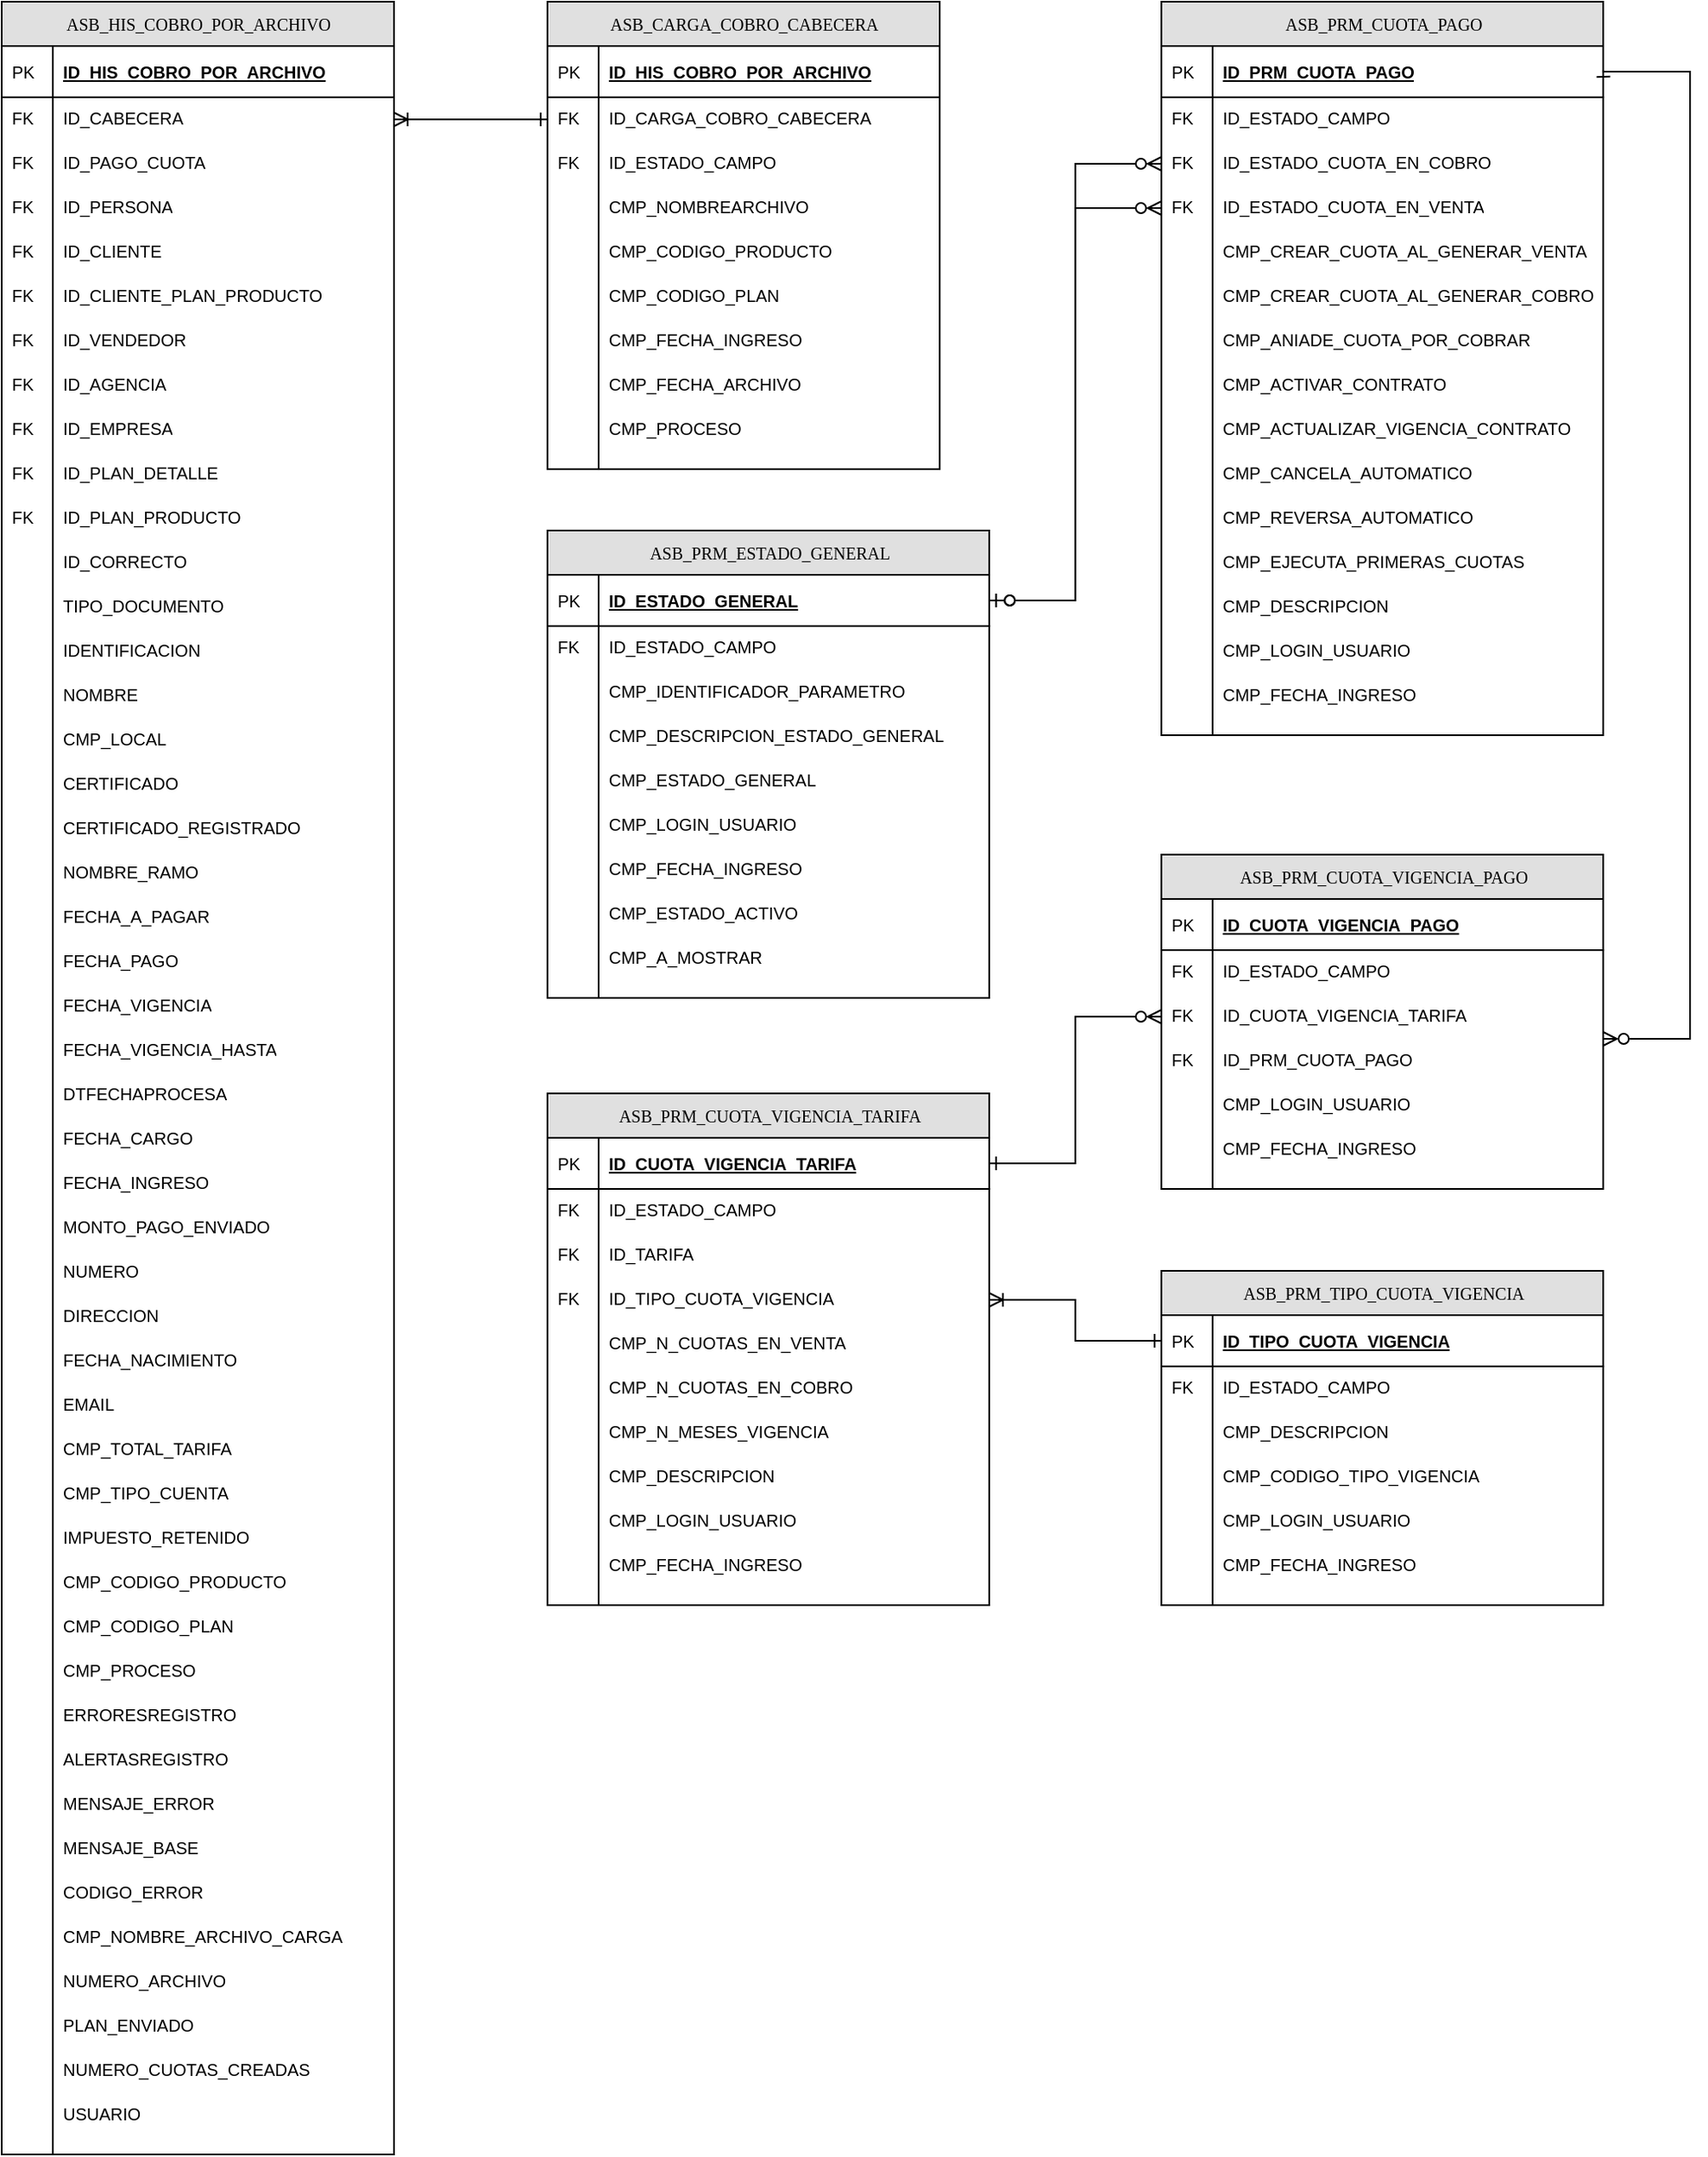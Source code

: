<mxfile version="24.0.2" type="github">
  <diagram name="Page-1" id="e56a1550-8fbb-45ad-956c-1786394a9013">
    <mxGraphModel dx="1520" dy="877" grid="1" gridSize="10" guides="1" tooltips="1" connect="1" arrows="1" fold="1" page="1" pageScale="1" pageWidth="1100" pageHeight="850" background="none" math="0" shadow="0">
      <root>
        <mxCell id="0" />
        <mxCell id="1" parent="0" />
        <mxCell id="2e49270ec7c68f3f-80" value="ASB_HIS_COBRO_POR_ARCHIVO" style="swimlane;html=1;fontStyle=0;childLayout=stackLayout;horizontal=1;startSize=26;fillColor=#e0e0e0;horizontalStack=0;resizeParent=1;resizeLast=0;collapsible=1;marginBottom=0;swimlaneFillColor=#ffffff;align=center;rounded=0;shadow=0;comic=0;labelBackgroundColor=none;strokeWidth=1;fontFamily=Verdana;fontSize=10;" parent="1" vertex="1">
          <mxGeometry x="40" y="40" width="230" height="1262" as="geometry" />
        </mxCell>
        <mxCell id="2e49270ec7c68f3f-81" value="ID_HIS_COBRO_POR_ARCHIVO" style="shape=partialRectangle;top=0;left=0;right=0;bottom=1;html=1;align=left;verticalAlign=middle;fillColor=none;spacingLeft=34;spacingRight=4;whiteSpace=wrap;overflow=hidden;rotatable=0;points=[[0,0.5],[1,0.5]];portConstraint=eastwest;dropTarget=0;fontStyle=5;fontSize=10;" parent="2e49270ec7c68f3f-80" vertex="1">
          <mxGeometry y="26" width="230" height="30" as="geometry" />
        </mxCell>
        <mxCell id="2e49270ec7c68f3f-82" value="PK" style="shape=partialRectangle;top=0;left=0;bottom=0;html=1;fillColor=none;align=left;verticalAlign=middle;spacingLeft=4;spacingRight=4;whiteSpace=wrap;overflow=hidden;rotatable=0;points=[];portConstraint=eastwest;part=1;fontSize=10;" parent="2e49270ec7c68f3f-81" vertex="1" connectable="0">
          <mxGeometry width="30" height="30" as="geometry" />
        </mxCell>
        <mxCell id="2e49270ec7c68f3f-83" value="ID_CABECERA" style="shape=partialRectangle;top=0;left=0;right=0;bottom=0;html=1;align=left;verticalAlign=top;fillColor=none;spacingLeft=34;spacingRight=4;whiteSpace=wrap;overflow=hidden;rotatable=0;points=[[0,0.5],[1,0.5]];portConstraint=eastwest;dropTarget=0;fontSize=10;" parent="2e49270ec7c68f3f-80" vertex="1">
          <mxGeometry y="56" width="230" height="26" as="geometry" />
        </mxCell>
        <mxCell id="2e49270ec7c68f3f-84" value="FK" style="shape=partialRectangle;top=0;left=0;bottom=0;html=1;fillColor=none;align=left;verticalAlign=top;spacingLeft=4;spacingRight=4;whiteSpace=wrap;overflow=hidden;rotatable=0;points=[];portConstraint=eastwest;part=1;fontSize=10;" parent="2e49270ec7c68f3f-83" vertex="1" connectable="0">
          <mxGeometry width="30" height="26" as="geometry" />
        </mxCell>
        <mxCell id="AJvOsEr5C38Am77P6Qpm-3" value="ID_PAGO_CUOTA" style="shape=partialRectangle;top=0;left=0;right=0;bottom=0;html=1;align=left;verticalAlign=top;fillColor=none;spacingLeft=34;spacingRight=4;whiteSpace=wrap;overflow=hidden;rotatable=0;points=[[0,0.5],[1,0.5]];portConstraint=eastwest;dropTarget=0;fontSize=10;" parent="2e49270ec7c68f3f-80" vertex="1">
          <mxGeometry y="82" width="230" height="26" as="geometry" />
        </mxCell>
        <mxCell id="AJvOsEr5C38Am77P6Qpm-4" value="FK" style="shape=partialRectangle;top=0;left=0;bottom=0;html=1;fillColor=none;align=left;verticalAlign=top;spacingLeft=4;spacingRight=4;whiteSpace=wrap;overflow=hidden;rotatable=0;points=[];portConstraint=eastwest;part=1;fontSize=10;" parent="AJvOsEr5C38Am77P6Qpm-3" vertex="1" connectable="0">
          <mxGeometry width="30" height="26" as="geometry" />
        </mxCell>
        <mxCell id="AJvOsEr5C38Am77P6Qpm-1" value="ID_PERSONA" style="shape=partialRectangle;top=0;left=0;right=0;bottom=0;html=1;align=left;verticalAlign=top;fillColor=none;spacingLeft=34;spacingRight=4;whiteSpace=wrap;overflow=hidden;rotatable=0;points=[[0,0.5],[1,0.5]];portConstraint=eastwest;dropTarget=0;fontSize=10;" parent="2e49270ec7c68f3f-80" vertex="1">
          <mxGeometry y="108" width="230" height="26" as="geometry" />
        </mxCell>
        <mxCell id="AJvOsEr5C38Am77P6Qpm-2" value="FK" style="shape=partialRectangle;top=0;left=0;bottom=0;html=1;fillColor=none;align=left;verticalAlign=top;spacingLeft=4;spacingRight=4;whiteSpace=wrap;overflow=hidden;rotatable=0;points=[];portConstraint=eastwest;part=1;fontSize=10;" parent="AJvOsEr5C38Am77P6Qpm-1" vertex="1" connectable="0">
          <mxGeometry width="30" height="26" as="geometry" />
        </mxCell>
        <mxCell id="2e49270ec7c68f3f-85" value="ID_CLIENTE" style="shape=partialRectangle;top=0;left=0;right=0;bottom=0;html=1;align=left;verticalAlign=top;fillColor=none;spacingLeft=34;spacingRight=4;whiteSpace=wrap;overflow=hidden;rotatable=0;points=[[0,0.5],[1,0.5]];portConstraint=eastwest;dropTarget=0;fontSize=10;" parent="2e49270ec7c68f3f-80" vertex="1">
          <mxGeometry y="134" width="230" height="26" as="geometry" />
        </mxCell>
        <mxCell id="2e49270ec7c68f3f-86" value="FK" style="shape=partialRectangle;top=0;left=0;bottom=0;html=1;fillColor=none;align=left;verticalAlign=top;spacingLeft=4;spacingRight=4;whiteSpace=wrap;overflow=hidden;rotatable=0;points=[];portConstraint=eastwest;part=1;fontSize=10;" parent="2e49270ec7c68f3f-85" vertex="1" connectable="0">
          <mxGeometry width="30" height="26" as="geometry" />
        </mxCell>
        <mxCell id="2e49270ec7c68f3f-87" value="ID_CLIENTE_PLAN_PRODUCTO" style="shape=partialRectangle;top=0;left=0;right=0;bottom=0;html=1;align=left;verticalAlign=top;fillColor=none;spacingLeft=34;spacingRight=4;whiteSpace=wrap;overflow=hidden;rotatable=0;points=[[0,0.5],[1,0.5]];portConstraint=eastwest;dropTarget=0;fontSize=10;" parent="2e49270ec7c68f3f-80" vertex="1">
          <mxGeometry y="160" width="230" height="26" as="geometry" />
        </mxCell>
        <mxCell id="2e49270ec7c68f3f-88" value="FK" style="shape=partialRectangle;top=0;left=0;bottom=0;html=1;fillColor=none;align=left;verticalAlign=top;spacingLeft=4;spacingRight=4;whiteSpace=wrap;overflow=hidden;rotatable=0;points=[];portConstraint=eastwest;part=1;fontSize=10;" parent="2e49270ec7c68f3f-87" vertex="1" connectable="0">
          <mxGeometry width="30" height="26" as="geometry" />
        </mxCell>
        <mxCell id="AJvOsEr5C38Am77P6Qpm-5" value="ID_VENDEDOR" style="shape=partialRectangle;top=0;left=0;right=0;bottom=0;html=1;align=left;verticalAlign=top;fillColor=none;spacingLeft=34;spacingRight=4;whiteSpace=wrap;overflow=hidden;rotatable=0;points=[[0,0.5],[1,0.5]];portConstraint=eastwest;dropTarget=0;fontSize=10;" parent="2e49270ec7c68f3f-80" vertex="1">
          <mxGeometry y="186" width="230" height="26" as="geometry" />
        </mxCell>
        <mxCell id="AJvOsEr5C38Am77P6Qpm-6" value="FK" style="shape=partialRectangle;top=0;left=0;bottom=0;html=1;fillColor=none;align=left;verticalAlign=top;spacingLeft=4;spacingRight=4;whiteSpace=wrap;overflow=hidden;rotatable=0;points=[];portConstraint=eastwest;part=1;fontSize=10;" parent="AJvOsEr5C38Am77P6Qpm-5" vertex="1" connectable="0">
          <mxGeometry width="30" height="26" as="geometry" />
        </mxCell>
        <mxCell id="AJvOsEr5C38Am77P6Qpm-7" value="ID_AGENCIA" style="shape=partialRectangle;top=0;left=0;right=0;bottom=0;html=1;align=left;verticalAlign=top;fillColor=none;spacingLeft=34;spacingRight=4;whiteSpace=wrap;overflow=hidden;rotatable=0;points=[[0,0.5],[1,0.5]];portConstraint=eastwest;dropTarget=0;fontSize=10;" parent="2e49270ec7c68f3f-80" vertex="1">
          <mxGeometry y="212" width="230" height="26" as="geometry" />
        </mxCell>
        <mxCell id="AJvOsEr5C38Am77P6Qpm-8" value="FK" style="shape=partialRectangle;top=0;left=0;bottom=0;html=1;fillColor=none;align=left;verticalAlign=top;spacingLeft=4;spacingRight=4;whiteSpace=wrap;overflow=hidden;rotatable=0;points=[];portConstraint=eastwest;part=1;fontSize=10;" parent="AJvOsEr5C38Am77P6Qpm-7" vertex="1" connectable="0">
          <mxGeometry width="30" height="26" as="geometry" />
        </mxCell>
        <mxCell id="AJvOsEr5C38Am77P6Qpm-9" value="ID_EMPRESA" style="shape=partialRectangle;top=0;left=0;right=0;bottom=0;html=1;align=left;verticalAlign=top;fillColor=none;spacingLeft=34;spacingRight=4;whiteSpace=wrap;overflow=hidden;rotatable=0;points=[[0,0.5],[1,0.5]];portConstraint=eastwest;dropTarget=0;fontSize=10;" parent="2e49270ec7c68f3f-80" vertex="1">
          <mxGeometry y="238" width="230" height="26" as="geometry" />
        </mxCell>
        <mxCell id="AJvOsEr5C38Am77P6Qpm-10" value="FK" style="shape=partialRectangle;top=0;left=0;bottom=0;html=1;fillColor=none;align=left;verticalAlign=top;spacingLeft=4;spacingRight=4;whiteSpace=wrap;overflow=hidden;rotatable=0;points=[];portConstraint=eastwest;part=1;fontSize=10;" parent="AJvOsEr5C38Am77P6Qpm-9" vertex="1" connectable="0">
          <mxGeometry width="30" height="26" as="geometry" />
        </mxCell>
        <mxCell id="AJvOsEr5C38Am77P6Qpm-11" value="ID_PLAN_DETALLE" style="shape=partialRectangle;top=0;left=0;right=0;bottom=0;html=1;align=left;verticalAlign=top;fillColor=none;spacingLeft=34;spacingRight=4;whiteSpace=wrap;overflow=hidden;rotatable=0;points=[[0,0.5],[1,0.5]];portConstraint=eastwest;dropTarget=0;fontSize=10;" parent="2e49270ec7c68f3f-80" vertex="1">
          <mxGeometry y="264" width="230" height="26" as="geometry" />
        </mxCell>
        <mxCell id="AJvOsEr5C38Am77P6Qpm-12" value="FK" style="shape=partialRectangle;top=0;left=0;bottom=0;html=1;fillColor=none;align=left;verticalAlign=top;spacingLeft=4;spacingRight=4;whiteSpace=wrap;overflow=hidden;rotatable=0;points=[];portConstraint=eastwest;part=1;fontSize=10;" parent="AJvOsEr5C38Am77P6Qpm-11" vertex="1" connectable="0">
          <mxGeometry width="30" height="26" as="geometry" />
        </mxCell>
        <mxCell id="AJvOsEr5C38Am77P6Qpm-13" value="ID_PLAN_PRODUCTO" style="shape=partialRectangle;top=0;left=0;right=0;bottom=0;html=1;align=left;verticalAlign=top;fillColor=none;spacingLeft=34;spacingRight=4;whiteSpace=wrap;overflow=hidden;rotatable=0;points=[[0,0.5],[1,0.5]];portConstraint=eastwest;dropTarget=0;fontSize=10;" parent="2e49270ec7c68f3f-80" vertex="1">
          <mxGeometry y="290" width="230" height="26" as="geometry" />
        </mxCell>
        <mxCell id="AJvOsEr5C38Am77P6Qpm-14" value="FK" style="shape=partialRectangle;top=0;left=0;bottom=0;html=1;fillColor=none;align=left;verticalAlign=top;spacingLeft=4;spacingRight=4;whiteSpace=wrap;overflow=hidden;rotatable=0;points=[];portConstraint=eastwest;part=1;fontSize=10;" parent="AJvOsEr5C38Am77P6Qpm-13" vertex="1" connectable="0">
          <mxGeometry width="30" height="26" as="geometry" />
        </mxCell>
        <mxCell id="AJvOsEr5C38Am77P6Qpm-15" value="ID_CORRECTO" style="shape=partialRectangle;top=0;left=0;right=0;bottom=0;html=1;align=left;verticalAlign=top;fillColor=none;spacingLeft=34;spacingRight=4;whiteSpace=wrap;overflow=hidden;rotatable=0;points=[[0,0.5],[1,0.5]];portConstraint=eastwest;dropTarget=0;fontSize=10;" parent="2e49270ec7c68f3f-80" vertex="1">
          <mxGeometry y="316" width="230" height="26" as="geometry" />
        </mxCell>
        <mxCell id="AJvOsEr5C38Am77P6Qpm-16" value="" style="shape=partialRectangle;top=0;left=0;bottom=0;html=1;fillColor=none;align=left;verticalAlign=top;spacingLeft=4;spacingRight=4;whiteSpace=wrap;overflow=hidden;rotatable=0;points=[];portConstraint=eastwest;part=1;fontSize=10;" parent="AJvOsEr5C38Am77P6Qpm-15" vertex="1" connectable="0">
          <mxGeometry width="30" height="26" as="geometry" />
        </mxCell>
        <mxCell id="AJvOsEr5C38Am77P6Qpm-17" value="TIPO_DOCUMENTO" style="shape=partialRectangle;top=0;left=0;right=0;bottom=0;html=1;align=left;verticalAlign=top;fillColor=none;spacingLeft=34;spacingRight=4;whiteSpace=wrap;overflow=hidden;rotatable=0;points=[[0,0.5],[1,0.5]];portConstraint=eastwest;dropTarget=0;fontSize=10;" parent="2e49270ec7c68f3f-80" vertex="1">
          <mxGeometry y="342" width="230" height="26" as="geometry" />
        </mxCell>
        <mxCell id="AJvOsEr5C38Am77P6Qpm-18" value="" style="shape=partialRectangle;top=0;left=0;bottom=0;html=1;fillColor=none;align=left;verticalAlign=top;spacingLeft=4;spacingRight=4;whiteSpace=wrap;overflow=hidden;rotatable=0;points=[];portConstraint=eastwest;part=1;fontSize=10;" parent="AJvOsEr5C38Am77P6Qpm-17" vertex="1" connectable="0">
          <mxGeometry width="30" height="26" as="geometry" />
        </mxCell>
        <mxCell id="AJvOsEr5C38Am77P6Qpm-19" value="IDENTIFICACION" style="shape=partialRectangle;top=0;left=0;right=0;bottom=0;html=1;align=left;verticalAlign=top;fillColor=none;spacingLeft=34;spacingRight=4;whiteSpace=wrap;overflow=hidden;rotatable=0;points=[[0,0.5],[1,0.5]];portConstraint=eastwest;dropTarget=0;fontSize=10;" parent="2e49270ec7c68f3f-80" vertex="1">
          <mxGeometry y="368" width="230" height="26" as="geometry" />
        </mxCell>
        <mxCell id="AJvOsEr5C38Am77P6Qpm-20" value="" style="shape=partialRectangle;top=0;left=0;bottom=0;html=1;fillColor=none;align=left;verticalAlign=top;spacingLeft=4;spacingRight=4;whiteSpace=wrap;overflow=hidden;rotatable=0;points=[];portConstraint=eastwest;part=1;fontSize=10;" parent="AJvOsEr5C38Am77P6Qpm-19" vertex="1" connectable="0">
          <mxGeometry width="30" height="26" as="geometry" />
        </mxCell>
        <mxCell id="AJvOsEr5C38Am77P6Qpm-21" value="NOMBRE" style="shape=partialRectangle;top=0;left=0;right=0;bottom=0;html=1;align=left;verticalAlign=top;fillColor=none;spacingLeft=34;spacingRight=4;whiteSpace=wrap;overflow=hidden;rotatable=0;points=[[0,0.5],[1,0.5]];portConstraint=eastwest;dropTarget=0;fontSize=10;" parent="2e49270ec7c68f3f-80" vertex="1">
          <mxGeometry y="394" width="230" height="26" as="geometry" />
        </mxCell>
        <mxCell id="AJvOsEr5C38Am77P6Qpm-22" value="" style="shape=partialRectangle;top=0;left=0;bottom=0;html=1;fillColor=none;align=left;verticalAlign=top;spacingLeft=4;spacingRight=4;whiteSpace=wrap;overflow=hidden;rotatable=0;points=[];portConstraint=eastwest;part=1;fontSize=10;" parent="AJvOsEr5C38Am77P6Qpm-21" vertex="1" connectable="0">
          <mxGeometry width="30" height="26" as="geometry" />
        </mxCell>
        <mxCell id="AJvOsEr5C38Am77P6Qpm-23" value="CMP_LOCAL" style="shape=partialRectangle;top=0;left=0;right=0;bottom=0;html=1;align=left;verticalAlign=top;fillColor=none;spacingLeft=34;spacingRight=4;whiteSpace=wrap;overflow=hidden;rotatable=0;points=[[0,0.5],[1,0.5]];portConstraint=eastwest;dropTarget=0;fontSize=10;" parent="2e49270ec7c68f3f-80" vertex="1">
          <mxGeometry y="420" width="230" height="26" as="geometry" />
        </mxCell>
        <mxCell id="AJvOsEr5C38Am77P6Qpm-24" value="" style="shape=partialRectangle;top=0;left=0;bottom=0;html=1;fillColor=none;align=left;verticalAlign=top;spacingLeft=4;spacingRight=4;whiteSpace=wrap;overflow=hidden;rotatable=0;points=[];portConstraint=eastwest;part=1;fontSize=10;" parent="AJvOsEr5C38Am77P6Qpm-23" vertex="1" connectable="0">
          <mxGeometry width="30" height="26" as="geometry" />
        </mxCell>
        <mxCell id="AJvOsEr5C38Am77P6Qpm-25" value="CERTIFICADO" style="shape=partialRectangle;top=0;left=0;right=0;bottom=0;html=1;align=left;verticalAlign=top;fillColor=none;spacingLeft=34;spacingRight=4;whiteSpace=wrap;overflow=hidden;rotatable=0;points=[[0,0.5],[1,0.5]];portConstraint=eastwest;dropTarget=0;fontSize=10;" parent="2e49270ec7c68f3f-80" vertex="1">
          <mxGeometry y="446" width="230" height="26" as="geometry" />
        </mxCell>
        <mxCell id="AJvOsEr5C38Am77P6Qpm-26" value="" style="shape=partialRectangle;top=0;left=0;bottom=0;html=1;fillColor=none;align=left;verticalAlign=top;spacingLeft=4;spacingRight=4;whiteSpace=wrap;overflow=hidden;rotatable=0;points=[];portConstraint=eastwest;part=1;fontSize=10;" parent="AJvOsEr5C38Am77P6Qpm-25" vertex="1" connectable="0">
          <mxGeometry width="30" height="26" as="geometry" />
        </mxCell>
        <mxCell id="AJvOsEr5C38Am77P6Qpm-27" value="CERTIFICADO_REGISTRADO" style="shape=partialRectangle;top=0;left=0;right=0;bottom=0;html=1;align=left;verticalAlign=top;fillColor=none;spacingLeft=34;spacingRight=4;whiteSpace=wrap;overflow=hidden;rotatable=0;points=[[0,0.5],[1,0.5]];portConstraint=eastwest;dropTarget=0;fontSize=10;" parent="2e49270ec7c68f3f-80" vertex="1">
          <mxGeometry y="472" width="230" height="26" as="geometry" />
        </mxCell>
        <mxCell id="AJvOsEr5C38Am77P6Qpm-28" value="" style="shape=partialRectangle;top=0;left=0;bottom=0;html=1;fillColor=none;align=left;verticalAlign=top;spacingLeft=4;spacingRight=4;whiteSpace=wrap;overflow=hidden;rotatable=0;points=[];portConstraint=eastwest;part=1;fontSize=10;" parent="AJvOsEr5C38Am77P6Qpm-27" vertex="1" connectable="0">
          <mxGeometry width="30" height="26" as="geometry" />
        </mxCell>
        <mxCell id="AJvOsEr5C38Am77P6Qpm-29" value="NOMBRE_RAMO" style="shape=partialRectangle;top=0;left=0;right=0;bottom=0;html=1;align=left;verticalAlign=top;fillColor=none;spacingLeft=34;spacingRight=4;whiteSpace=wrap;overflow=hidden;rotatable=0;points=[[0,0.5],[1,0.5]];portConstraint=eastwest;dropTarget=0;fontSize=10;" parent="2e49270ec7c68f3f-80" vertex="1">
          <mxGeometry y="498" width="230" height="26" as="geometry" />
        </mxCell>
        <mxCell id="AJvOsEr5C38Am77P6Qpm-30" value="" style="shape=partialRectangle;top=0;left=0;bottom=0;html=1;fillColor=none;align=left;verticalAlign=top;spacingLeft=4;spacingRight=4;whiteSpace=wrap;overflow=hidden;rotatable=0;points=[];portConstraint=eastwest;part=1;fontSize=10;" parent="AJvOsEr5C38Am77P6Qpm-29" vertex="1" connectable="0">
          <mxGeometry width="30" height="26" as="geometry" />
        </mxCell>
        <mxCell id="AJvOsEr5C38Am77P6Qpm-31" value="FECHA_A_PAGAR" style="shape=partialRectangle;top=0;left=0;right=0;bottom=0;html=1;align=left;verticalAlign=top;fillColor=none;spacingLeft=34;spacingRight=4;whiteSpace=wrap;overflow=hidden;rotatable=0;points=[[0,0.5],[1,0.5]];portConstraint=eastwest;dropTarget=0;fontSize=10;" parent="2e49270ec7c68f3f-80" vertex="1">
          <mxGeometry y="524" width="230" height="26" as="geometry" />
        </mxCell>
        <mxCell id="AJvOsEr5C38Am77P6Qpm-32" value="" style="shape=partialRectangle;top=0;left=0;bottom=0;html=1;fillColor=none;align=left;verticalAlign=top;spacingLeft=4;spacingRight=4;whiteSpace=wrap;overflow=hidden;rotatable=0;points=[];portConstraint=eastwest;part=1;fontSize=10;" parent="AJvOsEr5C38Am77P6Qpm-31" vertex="1" connectable="0">
          <mxGeometry width="30" height="26" as="geometry" />
        </mxCell>
        <mxCell id="AJvOsEr5C38Am77P6Qpm-33" value="FECHA_PAGO" style="shape=partialRectangle;top=0;left=0;right=0;bottom=0;html=1;align=left;verticalAlign=top;fillColor=none;spacingLeft=34;spacingRight=4;whiteSpace=wrap;overflow=hidden;rotatable=0;points=[[0,0.5],[1,0.5]];portConstraint=eastwest;dropTarget=0;fontSize=10;" parent="2e49270ec7c68f3f-80" vertex="1">
          <mxGeometry y="550" width="230" height="26" as="geometry" />
        </mxCell>
        <mxCell id="AJvOsEr5C38Am77P6Qpm-34" value="" style="shape=partialRectangle;top=0;left=0;bottom=0;html=1;fillColor=none;align=left;verticalAlign=top;spacingLeft=4;spacingRight=4;whiteSpace=wrap;overflow=hidden;rotatable=0;points=[];portConstraint=eastwest;part=1;fontSize=10;" parent="AJvOsEr5C38Am77P6Qpm-33" vertex="1" connectable="0">
          <mxGeometry width="30" height="26" as="geometry" />
        </mxCell>
        <mxCell id="AJvOsEr5C38Am77P6Qpm-35" value="FECHA_VIGENCIA" style="shape=partialRectangle;top=0;left=0;right=0;bottom=0;html=1;align=left;verticalAlign=top;fillColor=none;spacingLeft=34;spacingRight=4;whiteSpace=wrap;overflow=hidden;rotatable=0;points=[[0,0.5],[1,0.5]];portConstraint=eastwest;dropTarget=0;fontSize=10;" parent="2e49270ec7c68f3f-80" vertex="1">
          <mxGeometry y="576" width="230" height="26" as="geometry" />
        </mxCell>
        <mxCell id="AJvOsEr5C38Am77P6Qpm-36" value="" style="shape=partialRectangle;top=0;left=0;bottom=0;html=1;fillColor=none;align=left;verticalAlign=top;spacingLeft=4;spacingRight=4;whiteSpace=wrap;overflow=hidden;rotatable=0;points=[];portConstraint=eastwest;part=1;fontSize=10;" parent="AJvOsEr5C38Am77P6Qpm-35" vertex="1" connectable="0">
          <mxGeometry width="30" height="26" as="geometry" />
        </mxCell>
        <mxCell id="AJvOsEr5C38Am77P6Qpm-37" value="FECHA_VIGENCIA_HASTA" style="shape=partialRectangle;top=0;left=0;right=0;bottom=0;html=1;align=left;verticalAlign=top;fillColor=none;spacingLeft=34;spacingRight=4;whiteSpace=wrap;overflow=hidden;rotatable=0;points=[[0,0.5],[1,0.5]];portConstraint=eastwest;dropTarget=0;fontSize=10;" parent="2e49270ec7c68f3f-80" vertex="1">
          <mxGeometry y="602" width="230" height="26" as="geometry" />
        </mxCell>
        <mxCell id="AJvOsEr5C38Am77P6Qpm-38" value="" style="shape=partialRectangle;top=0;left=0;bottom=0;html=1;fillColor=none;align=left;verticalAlign=top;spacingLeft=4;spacingRight=4;whiteSpace=wrap;overflow=hidden;rotatable=0;points=[];portConstraint=eastwest;part=1;fontSize=10;" parent="AJvOsEr5C38Am77P6Qpm-37" vertex="1" connectable="0">
          <mxGeometry width="30" height="26" as="geometry" />
        </mxCell>
        <mxCell id="AJvOsEr5C38Am77P6Qpm-39" value="DTFECHAPROCESA" style="shape=partialRectangle;top=0;left=0;right=0;bottom=0;html=1;align=left;verticalAlign=top;fillColor=none;spacingLeft=34;spacingRight=4;whiteSpace=wrap;overflow=hidden;rotatable=0;points=[[0,0.5],[1,0.5]];portConstraint=eastwest;dropTarget=0;fontSize=10;" parent="2e49270ec7c68f3f-80" vertex="1">
          <mxGeometry y="628" width="230" height="26" as="geometry" />
        </mxCell>
        <mxCell id="AJvOsEr5C38Am77P6Qpm-40" value="" style="shape=partialRectangle;top=0;left=0;bottom=0;html=1;fillColor=none;align=left;verticalAlign=top;spacingLeft=4;spacingRight=4;whiteSpace=wrap;overflow=hidden;rotatable=0;points=[];portConstraint=eastwest;part=1;fontSize=10;" parent="AJvOsEr5C38Am77P6Qpm-39" vertex="1" connectable="0">
          <mxGeometry width="30" height="26" as="geometry" />
        </mxCell>
        <mxCell id="AJvOsEr5C38Am77P6Qpm-41" value="FECHA_CARGO" style="shape=partialRectangle;top=0;left=0;right=0;bottom=0;html=1;align=left;verticalAlign=top;fillColor=none;spacingLeft=34;spacingRight=4;whiteSpace=wrap;overflow=hidden;rotatable=0;points=[[0,0.5],[1,0.5]];portConstraint=eastwest;dropTarget=0;fontSize=10;" parent="2e49270ec7c68f3f-80" vertex="1">
          <mxGeometry y="654" width="230" height="26" as="geometry" />
        </mxCell>
        <mxCell id="AJvOsEr5C38Am77P6Qpm-42" value="" style="shape=partialRectangle;top=0;left=0;bottom=0;html=1;fillColor=none;align=left;verticalAlign=top;spacingLeft=4;spacingRight=4;whiteSpace=wrap;overflow=hidden;rotatable=0;points=[];portConstraint=eastwest;part=1;fontSize=10;" parent="AJvOsEr5C38Am77P6Qpm-41" vertex="1" connectable="0">
          <mxGeometry width="30" height="26" as="geometry" />
        </mxCell>
        <mxCell id="AJvOsEr5C38Am77P6Qpm-43" value="FECHA_INGRESO" style="shape=partialRectangle;top=0;left=0;right=0;bottom=0;html=1;align=left;verticalAlign=top;fillColor=none;spacingLeft=34;spacingRight=4;whiteSpace=wrap;overflow=hidden;rotatable=0;points=[[0,0.5],[1,0.5]];portConstraint=eastwest;dropTarget=0;fontSize=10;" parent="2e49270ec7c68f3f-80" vertex="1">
          <mxGeometry y="680" width="230" height="26" as="geometry" />
        </mxCell>
        <mxCell id="AJvOsEr5C38Am77P6Qpm-44" value="" style="shape=partialRectangle;top=0;left=0;bottom=0;html=1;fillColor=none;align=left;verticalAlign=top;spacingLeft=4;spacingRight=4;whiteSpace=wrap;overflow=hidden;rotatable=0;points=[];portConstraint=eastwest;part=1;fontSize=10;" parent="AJvOsEr5C38Am77P6Qpm-43" vertex="1" connectable="0">
          <mxGeometry width="30" height="26" as="geometry" />
        </mxCell>
        <mxCell id="AJvOsEr5C38Am77P6Qpm-45" value="MONTO_PAGO_ENVIADO" style="shape=partialRectangle;top=0;left=0;right=0;bottom=0;html=1;align=left;verticalAlign=top;fillColor=none;spacingLeft=34;spacingRight=4;whiteSpace=wrap;overflow=hidden;rotatable=0;points=[[0,0.5],[1,0.5]];portConstraint=eastwest;dropTarget=0;fontSize=10;" parent="2e49270ec7c68f3f-80" vertex="1">
          <mxGeometry y="706" width="230" height="26" as="geometry" />
        </mxCell>
        <mxCell id="AJvOsEr5C38Am77P6Qpm-46" value="" style="shape=partialRectangle;top=0;left=0;bottom=0;html=1;fillColor=none;align=left;verticalAlign=top;spacingLeft=4;spacingRight=4;whiteSpace=wrap;overflow=hidden;rotatable=0;points=[];portConstraint=eastwest;part=1;fontSize=10;" parent="AJvOsEr5C38Am77P6Qpm-45" vertex="1" connectable="0">
          <mxGeometry width="30" height="26" as="geometry" />
        </mxCell>
        <mxCell id="AJvOsEr5C38Am77P6Qpm-47" value="NUMERO" style="shape=partialRectangle;top=0;left=0;right=0;bottom=0;html=1;align=left;verticalAlign=top;fillColor=none;spacingLeft=34;spacingRight=4;whiteSpace=wrap;overflow=hidden;rotatable=0;points=[[0,0.5],[1,0.5]];portConstraint=eastwest;dropTarget=0;fontSize=10;" parent="2e49270ec7c68f3f-80" vertex="1">
          <mxGeometry y="732" width="230" height="26" as="geometry" />
        </mxCell>
        <mxCell id="AJvOsEr5C38Am77P6Qpm-48" value="" style="shape=partialRectangle;top=0;left=0;bottom=0;html=1;fillColor=none;align=left;verticalAlign=top;spacingLeft=4;spacingRight=4;whiteSpace=wrap;overflow=hidden;rotatable=0;points=[];portConstraint=eastwest;part=1;fontSize=10;" parent="AJvOsEr5C38Am77P6Qpm-47" vertex="1" connectable="0">
          <mxGeometry width="30" height="26" as="geometry" />
        </mxCell>
        <mxCell id="AJvOsEr5C38Am77P6Qpm-49" value="DIRECCION" style="shape=partialRectangle;top=0;left=0;right=0;bottom=0;html=1;align=left;verticalAlign=top;fillColor=none;spacingLeft=34;spacingRight=4;whiteSpace=wrap;overflow=hidden;rotatable=0;points=[[0,0.5],[1,0.5]];portConstraint=eastwest;dropTarget=0;fontSize=10;" parent="2e49270ec7c68f3f-80" vertex="1">
          <mxGeometry y="758" width="230" height="26" as="geometry" />
        </mxCell>
        <mxCell id="AJvOsEr5C38Am77P6Qpm-50" value="" style="shape=partialRectangle;top=0;left=0;bottom=0;html=1;fillColor=none;align=left;verticalAlign=top;spacingLeft=4;spacingRight=4;whiteSpace=wrap;overflow=hidden;rotatable=0;points=[];portConstraint=eastwest;part=1;fontSize=10;" parent="AJvOsEr5C38Am77P6Qpm-49" vertex="1" connectable="0">
          <mxGeometry width="30" height="26" as="geometry" />
        </mxCell>
        <mxCell id="AJvOsEr5C38Am77P6Qpm-51" value="FECHA_NACIMIENTO" style="shape=partialRectangle;top=0;left=0;right=0;bottom=0;html=1;align=left;verticalAlign=top;fillColor=none;spacingLeft=34;spacingRight=4;whiteSpace=wrap;overflow=hidden;rotatable=0;points=[[0,0.5],[1,0.5]];portConstraint=eastwest;dropTarget=0;fontSize=10;" parent="2e49270ec7c68f3f-80" vertex="1">
          <mxGeometry y="784" width="230" height="26" as="geometry" />
        </mxCell>
        <mxCell id="AJvOsEr5C38Am77P6Qpm-52" value="" style="shape=partialRectangle;top=0;left=0;bottom=0;html=1;fillColor=none;align=left;verticalAlign=top;spacingLeft=4;spacingRight=4;whiteSpace=wrap;overflow=hidden;rotatable=0;points=[];portConstraint=eastwest;part=1;fontSize=10;" parent="AJvOsEr5C38Am77P6Qpm-51" vertex="1" connectable="0">
          <mxGeometry width="30" height="26" as="geometry" />
        </mxCell>
        <mxCell id="AJvOsEr5C38Am77P6Qpm-53" value="EMAIL" style="shape=partialRectangle;top=0;left=0;right=0;bottom=0;html=1;align=left;verticalAlign=top;fillColor=none;spacingLeft=34;spacingRight=4;whiteSpace=wrap;overflow=hidden;rotatable=0;points=[[0,0.5],[1,0.5]];portConstraint=eastwest;dropTarget=0;fontSize=10;" parent="2e49270ec7c68f3f-80" vertex="1">
          <mxGeometry y="810" width="230" height="26" as="geometry" />
        </mxCell>
        <mxCell id="AJvOsEr5C38Am77P6Qpm-54" value="" style="shape=partialRectangle;top=0;left=0;bottom=0;html=1;fillColor=none;align=left;verticalAlign=top;spacingLeft=4;spacingRight=4;whiteSpace=wrap;overflow=hidden;rotatable=0;points=[];portConstraint=eastwest;part=1;fontSize=10;" parent="AJvOsEr5C38Am77P6Qpm-53" vertex="1" connectable="0">
          <mxGeometry width="30" height="26" as="geometry" />
        </mxCell>
        <mxCell id="AJvOsEr5C38Am77P6Qpm-55" value="CMP_TOTAL_TARIFA" style="shape=partialRectangle;top=0;left=0;right=0;bottom=0;html=1;align=left;verticalAlign=top;fillColor=none;spacingLeft=34;spacingRight=4;whiteSpace=wrap;overflow=hidden;rotatable=0;points=[[0,0.5],[1,0.5]];portConstraint=eastwest;dropTarget=0;fontSize=10;" parent="2e49270ec7c68f3f-80" vertex="1">
          <mxGeometry y="836" width="230" height="26" as="geometry" />
        </mxCell>
        <mxCell id="AJvOsEr5C38Am77P6Qpm-56" value="" style="shape=partialRectangle;top=0;left=0;bottom=0;html=1;fillColor=none;align=left;verticalAlign=top;spacingLeft=4;spacingRight=4;whiteSpace=wrap;overflow=hidden;rotatable=0;points=[];portConstraint=eastwest;part=1;fontSize=10;" parent="AJvOsEr5C38Am77P6Qpm-55" vertex="1" connectable="0">
          <mxGeometry width="30" height="26" as="geometry" />
        </mxCell>
        <mxCell id="AJvOsEr5C38Am77P6Qpm-57" value="CMP_TIPO_CUENTA" style="shape=partialRectangle;top=0;left=0;right=0;bottom=0;html=1;align=left;verticalAlign=top;fillColor=none;spacingLeft=34;spacingRight=4;whiteSpace=wrap;overflow=hidden;rotatable=0;points=[[0,0.5],[1,0.5]];portConstraint=eastwest;dropTarget=0;fontSize=10;" parent="2e49270ec7c68f3f-80" vertex="1">
          <mxGeometry y="862" width="230" height="26" as="geometry" />
        </mxCell>
        <mxCell id="AJvOsEr5C38Am77P6Qpm-58" value="" style="shape=partialRectangle;top=0;left=0;bottom=0;html=1;fillColor=none;align=left;verticalAlign=top;spacingLeft=4;spacingRight=4;whiteSpace=wrap;overflow=hidden;rotatable=0;points=[];portConstraint=eastwest;part=1;fontSize=10;" parent="AJvOsEr5C38Am77P6Qpm-57" vertex="1" connectable="0">
          <mxGeometry width="30" height="26" as="geometry" />
        </mxCell>
        <mxCell id="AJvOsEr5C38Am77P6Qpm-59" value="IMPUESTO_RETENIDO" style="shape=partialRectangle;top=0;left=0;right=0;bottom=0;html=1;align=left;verticalAlign=top;fillColor=none;spacingLeft=34;spacingRight=4;whiteSpace=wrap;overflow=hidden;rotatable=0;points=[[0,0.5],[1,0.5]];portConstraint=eastwest;dropTarget=0;fontSize=10;" parent="2e49270ec7c68f3f-80" vertex="1">
          <mxGeometry y="888" width="230" height="26" as="geometry" />
        </mxCell>
        <mxCell id="AJvOsEr5C38Am77P6Qpm-60" value="" style="shape=partialRectangle;top=0;left=0;bottom=0;html=1;fillColor=none;align=left;verticalAlign=top;spacingLeft=4;spacingRight=4;whiteSpace=wrap;overflow=hidden;rotatable=0;points=[];portConstraint=eastwest;part=1;fontSize=10;" parent="AJvOsEr5C38Am77P6Qpm-59" vertex="1" connectable="0">
          <mxGeometry width="30" height="26" as="geometry" />
        </mxCell>
        <mxCell id="AJvOsEr5C38Am77P6Qpm-61" value="CMP_CODIGO_PRODUCTO" style="shape=partialRectangle;top=0;left=0;right=0;bottom=0;html=1;align=left;verticalAlign=top;fillColor=none;spacingLeft=34;spacingRight=4;whiteSpace=wrap;overflow=hidden;rotatable=0;points=[[0,0.5],[1,0.5]];portConstraint=eastwest;dropTarget=0;fontSize=10;" parent="2e49270ec7c68f3f-80" vertex="1">
          <mxGeometry y="914" width="230" height="26" as="geometry" />
        </mxCell>
        <mxCell id="AJvOsEr5C38Am77P6Qpm-62" value="" style="shape=partialRectangle;top=0;left=0;bottom=0;html=1;fillColor=none;align=left;verticalAlign=top;spacingLeft=4;spacingRight=4;whiteSpace=wrap;overflow=hidden;rotatable=0;points=[];portConstraint=eastwest;part=1;fontSize=10;" parent="AJvOsEr5C38Am77P6Qpm-61" vertex="1" connectable="0">
          <mxGeometry width="30" height="26" as="geometry" />
        </mxCell>
        <mxCell id="AJvOsEr5C38Am77P6Qpm-63" value="CMP_CODIGO_PLAN" style="shape=partialRectangle;top=0;left=0;right=0;bottom=0;html=1;align=left;verticalAlign=top;fillColor=none;spacingLeft=34;spacingRight=4;whiteSpace=wrap;overflow=hidden;rotatable=0;points=[[0,0.5],[1,0.5]];portConstraint=eastwest;dropTarget=0;fontSize=10;" parent="2e49270ec7c68f3f-80" vertex="1">
          <mxGeometry y="940" width="230" height="26" as="geometry" />
        </mxCell>
        <mxCell id="AJvOsEr5C38Am77P6Qpm-64" value="" style="shape=partialRectangle;top=0;left=0;bottom=0;html=1;fillColor=none;align=left;verticalAlign=top;spacingLeft=4;spacingRight=4;whiteSpace=wrap;overflow=hidden;rotatable=0;points=[];portConstraint=eastwest;part=1;fontSize=10;" parent="AJvOsEr5C38Am77P6Qpm-63" vertex="1" connectable="0">
          <mxGeometry width="30" height="26" as="geometry" />
        </mxCell>
        <mxCell id="AJvOsEr5C38Am77P6Qpm-65" value="CMP_PROCESO" style="shape=partialRectangle;top=0;left=0;right=0;bottom=0;html=1;align=left;verticalAlign=top;fillColor=none;spacingLeft=34;spacingRight=4;whiteSpace=wrap;overflow=hidden;rotatable=0;points=[[0,0.5],[1,0.5]];portConstraint=eastwest;dropTarget=0;fontSize=10;" parent="2e49270ec7c68f3f-80" vertex="1">
          <mxGeometry y="966" width="230" height="26" as="geometry" />
        </mxCell>
        <mxCell id="AJvOsEr5C38Am77P6Qpm-66" value="" style="shape=partialRectangle;top=0;left=0;bottom=0;html=1;fillColor=none;align=left;verticalAlign=top;spacingLeft=4;spacingRight=4;whiteSpace=wrap;overflow=hidden;rotatable=0;points=[];portConstraint=eastwest;part=1;fontSize=10;" parent="AJvOsEr5C38Am77P6Qpm-65" vertex="1" connectable="0">
          <mxGeometry width="30" height="26" as="geometry" />
        </mxCell>
        <mxCell id="AJvOsEr5C38Am77P6Qpm-67" value="ERRORESREGISTRO" style="shape=partialRectangle;top=0;left=0;right=0;bottom=0;html=1;align=left;verticalAlign=top;fillColor=none;spacingLeft=34;spacingRight=4;whiteSpace=wrap;overflow=hidden;rotatable=0;points=[[0,0.5],[1,0.5]];portConstraint=eastwest;dropTarget=0;fontSize=10;" parent="2e49270ec7c68f3f-80" vertex="1">
          <mxGeometry y="992" width="230" height="26" as="geometry" />
        </mxCell>
        <mxCell id="AJvOsEr5C38Am77P6Qpm-68" value="" style="shape=partialRectangle;top=0;left=0;bottom=0;html=1;fillColor=none;align=left;verticalAlign=top;spacingLeft=4;spacingRight=4;whiteSpace=wrap;overflow=hidden;rotatable=0;points=[];portConstraint=eastwest;part=1;fontSize=10;" parent="AJvOsEr5C38Am77P6Qpm-67" vertex="1" connectable="0">
          <mxGeometry width="30" height="26" as="geometry" />
        </mxCell>
        <mxCell id="AJvOsEr5C38Am77P6Qpm-69" value="ALERTASREGISTRO" style="shape=partialRectangle;top=0;left=0;right=0;bottom=0;html=1;align=left;verticalAlign=top;fillColor=none;spacingLeft=34;spacingRight=4;whiteSpace=wrap;overflow=hidden;rotatable=0;points=[[0,0.5],[1,0.5]];portConstraint=eastwest;dropTarget=0;fontSize=10;" parent="2e49270ec7c68f3f-80" vertex="1">
          <mxGeometry y="1018" width="230" height="26" as="geometry" />
        </mxCell>
        <mxCell id="AJvOsEr5C38Am77P6Qpm-70" value="" style="shape=partialRectangle;top=0;left=0;bottom=0;html=1;fillColor=none;align=left;verticalAlign=top;spacingLeft=4;spacingRight=4;whiteSpace=wrap;overflow=hidden;rotatable=0;points=[];portConstraint=eastwest;part=1;fontSize=10;" parent="AJvOsEr5C38Am77P6Qpm-69" vertex="1" connectable="0">
          <mxGeometry width="30" height="26" as="geometry" />
        </mxCell>
        <mxCell id="AJvOsEr5C38Am77P6Qpm-71" value="MENSAJE_ERROR" style="shape=partialRectangle;top=0;left=0;right=0;bottom=0;html=1;align=left;verticalAlign=top;fillColor=none;spacingLeft=34;spacingRight=4;whiteSpace=wrap;overflow=hidden;rotatable=0;points=[[0,0.5],[1,0.5]];portConstraint=eastwest;dropTarget=0;fontSize=10;" parent="2e49270ec7c68f3f-80" vertex="1">
          <mxGeometry y="1044" width="230" height="26" as="geometry" />
        </mxCell>
        <mxCell id="AJvOsEr5C38Am77P6Qpm-72" value="" style="shape=partialRectangle;top=0;left=0;bottom=0;html=1;fillColor=none;align=left;verticalAlign=top;spacingLeft=4;spacingRight=4;whiteSpace=wrap;overflow=hidden;rotatable=0;points=[];portConstraint=eastwest;part=1;fontSize=10;" parent="AJvOsEr5C38Am77P6Qpm-71" vertex="1" connectable="0">
          <mxGeometry width="30" height="26" as="geometry" />
        </mxCell>
        <mxCell id="AJvOsEr5C38Am77P6Qpm-73" value="MENSAJE_BASE" style="shape=partialRectangle;top=0;left=0;right=0;bottom=0;html=1;align=left;verticalAlign=top;fillColor=none;spacingLeft=34;spacingRight=4;whiteSpace=wrap;overflow=hidden;rotatable=0;points=[[0,0.5],[1,0.5]];portConstraint=eastwest;dropTarget=0;fontSize=10;" parent="2e49270ec7c68f3f-80" vertex="1">
          <mxGeometry y="1070" width="230" height="26" as="geometry" />
        </mxCell>
        <mxCell id="AJvOsEr5C38Am77P6Qpm-74" value="" style="shape=partialRectangle;top=0;left=0;bottom=0;html=1;fillColor=none;align=left;verticalAlign=top;spacingLeft=4;spacingRight=4;whiteSpace=wrap;overflow=hidden;rotatable=0;points=[];portConstraint=eastwest;part=1;fontSize=10;" parent="AJvOsEr5C38Am77P6Qpm-73" vertex="1" connectable="0">
          <mxGeometry width="30" height="26" as="geometry" />
        </mxCell>
        <mxCell id="AJvOsEr5C38Am77P6Qpm-75" value="CODIGO_ERROR" style="shape=partialRectangle;top=0;left=0;right=0;bottom=0;html=1;align=left;verticalAlign=top;fillColor=none;spacingLeft=34;spacingRight=4;whiteSpace=wrap;overflow=hidden;rotatable=0;points=[[0,0.5],[1,0.5]];portConstraint=eastwest;dropTarget=0;fontSize=10;" parent="2e49270ec7c68f3f-80" vertex="1">
          <mxGeometry y="1096" width="230" height="26" as="geometry" />
        </mxCell>
        <mxCell id="AJvOsEr5C38Am77P6Qpm-76" value="" style="shape=partialRectangle;top=0;left=0;bottom=0;html=1;fillColor=none;align=left;verticalAlign=top;spacingLeft=4;spacingRight=4;whiteSpace=wrap;overflow=hidden;rotatable=0;points=[];portConstraint=eastwest;part=1;fontSize=10;" parent="AJvOsEr5C38Am77P6Qpm-75" vertex="1" connectable="0">
          <mxGeometry width="30" height="26" as="geometry" />
        </mxCell>
        <mxCell id="AJvOsEr5C38Am77P6Qpm-77" value="CMP_NOMBRE_ARCHIVO_CARGA" style="shape=partialRectangle;top=0;left=0;right=0;bottom=0;html=1;align=left;verticalAlign=top;fillColor=none;spacingLeft=34;spacingRight=4;whiteSpace=wrap;overflow=hidden;rotatable=0;points=[[0,0.5],[1,0.5]];portConstraint=eastwest;dropTarget=0;fontSize=10;" parent="2e49270ec7c68f3f-80" vertex="1">
          <mxGeometry y="1122" width="230" height="26" as="geometry" />
        </mxCell>
        <mxCell id="AJvOsEr5C38Am77P6Qpm-78" value="" style="shape=partialRectangle;top=0;left=0;bottom=0;html=1;fillColor=none;align=left;verticalAlign=top;spacingLeft=4;spacingRight=4;whiteSpace=wrap;overflow=hidden;rotatable=0;points=[];portConstraint=eastwest;part=1;fontSize=10;" parent="AJvOsEr5C38Am77P6Qpm-77" vertex="1" connectable="0">
          <mxGeometry width="30" height="26" as="geometry" />
        </mxCell>
        <mxCell id="AJvOsEr5C38Am77P6Qpm-79" value="NUMERO_ARCHIVO" style="shape=partialRectangle;top=0;left=0;right=0;bottom=0;html=1;align=left;verticalAlign=top;fillColor=none;spacingLeft=34;spacingRight=4;whiteSpace=wrap;overflow=hidden;rotatable=0;points=[[0,0.5],[1,0.5]];portConstraint=eastwest;dropTarget=0;fontSize=10;" parent="2e49270ec7c68f3f-80" vertex="1">
          <mxGeometry y="1148" width="230" height="26" as="geometry" />
        </mxCell>
        <mxCell id="AJvOsEr5C38Am77P6Qpm-80" value="" style="shape=partialRectangle;top=0;left=0;bottom=0;html=1;fillColor=none;align=left;verticalAlign=top;spacingLeft=4;spacingRight=4;whiteSpace=wrap;overflow=hidden;rotatable=0;points=[];portConstraint=eastwest;part=1;fontSize=10;" parent="AJvOsEr5C38Am77P6Qpm-79" vertex="1" connectable="0">
          <mxGeometry width="30" height="26" as="geometry" />
        </mxCell>
        <mxCell id="AJvOsEr5C38Am77P6Qpm-81" value="PLAN_ENVIADO" style="shape=partialRectangle;top=0;left=0;right=0;bottom=0;html=1;align=left;verticalAlign=top;fillColor=none;spacingLeft=34;spacingRight=4;whiteSpace=wrap;overflow=hidden;rotatable=0;points=[[0,0.5],[1,0.5]];portConstraint=eastwest;dropTarget=0;fontSize=10;" parent="2e49270ec7c68f3f-80" vertex="1">
          <mxGeometry y="1174" width="230" height="26" as="geometry" />
        </mxCell>
        <mxCell id="AJvOsEr5C38Am77P6Qpm-82" value="" style="shape=partialRectangle;top=0;left=0;bottom=0;html=1;fillColor=none;align=left;verticalAlign=top;spacingLeft=4;spacingRight=4;whiteSpace=wrap;overflow=hidden;rotatable=0;points=[];portConstraint=eastwest;part=1;fontSize=10;" parent="AJvOsEr5C38Am77P6Qpm-81" vertex="1" connectable="0">
          <mxGeometry width="30" height="26" as="geometry" />
        </mxCell>
        <mxCell id="AJvOsEr5C38Am77P6Qpm-83" value="NUMERO_CUOTAS_CREADAS" style="shape=partialRectangle;top=0;left=0;right=0;bottom=0;html=1;align=left;verticalAlign=top;fillColor=none;spacingLeft=34;spacingRight=4;whiteSpace=wrap;overflow=hidden;rotatable=0;points=[[0,0.5],[1,0.5]];portConstraint=eastwest;dropTarget=0;fontSize=10;" parent="2e49270ec7c68f3f-80" vertex="1">
          <mxGeometry y="1200" width="230" height="26" as="geometry" />
        </mxCell>
        <mxCell id="AJvOsEr5C38Am77P6Qpm-84" value="" style="shape=partialRectangle;top=0;left=0;bottom=0;html=1;fillColor=none;align=left;verticalAlign=top;spacingLeft=4;spacingRight=4;whiteSpace=wrap;overflow=hidden;rotatable=0;points=[];portConstraint=eastwest;part=1;fontSize=10;" parent="AJvOsEr5C38Am77P6Qpm-83" vertex="1" connectable="0">
          <mxGeometry width="30" height="26" as="geometry" />
        </mxCell>
        <mxCell id="AJvOsEr5C38Am77P6Qpm-85" value="USUARIO" style="shape=partialRectangle;top=0;left=0;right=0;bottom=0;html=1;align=left;verticalAlign=top;fillColor=none;spacingLeft=34;spacingRight=4;whiteSpace=wrap;overflow=hidden;rotatable=0;points=[[0,0.5],[1,0.5]];portConstraint=eastwest;dropTarget=0;fontSize=10;" parent="2e49270ec7c68f3f-80" vertex="1">
          <mxGeometry y="1226" width="230" height="26" as="geometry" />
        </mxCell>
        <mxCell id="AJvOsEr5C38Am77P6Qpm-86" value="" style="shape=partialRectangle;top=0;left=0;bottom=0;html=1;fillColor=none;align=left;verticalAlign=top;spacingLeft=4;spacingRight=4;whiteSpace=wrap;overflow=hidden;rotatable=0;points=[];portConstraint=eastwest;part=1;fontSize=10;" parent="AJvOsEr5C38Am77P6Qpm-85" vertex="1" connectable="0">
          <mxGeometry width="30" height="26" as="geometry" />
        </mxCell>
        <mxCell id="2e49270ec7c68f3f-89" value="" style="shape=partialRectangle;top=0;left=0;right=0;bottom=0;html=1;align=left;verticalAlign=top;fillColor=none;spacingLeft=34;spacingRight=4;whiteSpace=wrap;overflow=hidden;rotatable=0;points=[[0,0.5],[1,0.5]];portConstraint=eastwest;dropTarget=0;" parent="2e49270ec7c68f3f-80" vertex="1">
          <mxGeometry y="1252" width="230" height="10" as="geometry" />
        </mxCell>
        <mxCell id="2e49270ec7c68f3f-90" value="" style="shape=partialRectangle;top=0;left=0;bottom=0;html=1;fillColor=none;align=left;verticalAlign=top;spacingLeft=4;spacingRight=4;whiteSpace=wrap;overflow=hidden;rotatable=0;points=[];portConstraint=eastwest;part=1;" parent="2e49270ec7c68f3f-89" vertex="1" connectable="0">
          <mxGeometry width="30" height="10" as="geometry" />
        </mxCell>
        <mxCell id="0a1cxNPLBFy6woLwMZeW-111" value="ASB_CARGA_COBRO_CABECERA" style="swimlane;html=1;fontStyle=0;childLayout=stackLayout;horizontal=1;startSize=26;fillColor=#e0e0e0;horizontalStack=0;resizeParent=1;resizeLast=0;collapsible=1;marginBottom=0;swimlaneFillColor=#ffffff;align=center;rounded=0;shadow=0;comic=0;labelBackgroundColor=none;strokeWidth=1;fontFamily=Verdana;fontSize=10;" vertex="1" parent="1">
          <mxGeometry x="360" y="40" width="230" height="274" as="geometry" />
        </mxCell>
        <mxCell id="0a1cxNPLBFy6woLwMZeW-112" value="ID_HIS_COBRO_POR_ARCHIVO" style="shape=partialRectangle;top=0;left=0;right=0;bottom=1;html=1;align=left;verticalAlign=middle;fillColor=none;spacingLeft=34;spacingRight=4;whiteSpace=wrap;overflow=hidden;rotatable=0;points=[[0,0.5],[1,0.5]];portConstraint=eastwest;dropTarget=0;fontStyle=5;fontSize=10;" vertex="1" parent="0a1cxNPLBFy6woLwMZeW-111">
          <mxGeometry y="26" width="230" height="30" as="geometry" />
        </mxCell>
        <mxCell id="0a1cxNPLBFy6woLwMZeW-113" value="PK" style="shape=partialRectangle;top=0;left=0;bottom=0;html=1;fillColor=none;align=left;verticalAlign=middle;spacingLeft=4;spacingRight=4;whiteSpace=wrap;overflow=hidden;rotatable=0;points=[];portConstraint=eastwest;part=1;fontSize=10;" vertex="1" connectable="0" parent="0a1cxNPLBFy6woLwMZeW-112">
          <mxGeometry width="30" height="30" as="geometry" />
        </mxCell>
        <mxCell id="0a1cxNPLBFy6woLwMZeW-114" value="ID_CARGA_COBRO_CABECERA" style="shape=partialRectangle;top=0;left=0;right=0;bottom=0;html=1;align=left;verticalAlign=top;fillColor=none;spacingLeft=34;spacingRight=4;whiteSpace=wrap;overflow=hidden;rotatable=0;points=[[0,0.5],[1,0.5]];portConstraint=eastwest;dropTarget=0;fontSize=10;" vertex="1" parent="0a1cxNPLBFy6woLwMZeW-111">
          <mxGeometry y="56" width="230" height="26" as="geometry" />
        </mxCell>
        <mxCell id="0a1cxNPLBFy6woLwMZeW-115" value="FK" style="shape=partialRectangle;top=0;left=0;bottom=0;html=1;fillColor=none;align=left;verticalAlign=top;spacingLeft=4;spacingRight=4;whiteSpace=wrap;overflow=hidden;rotatable=0;points=[];portConstraint=eastwest;part=1;fontSize=10;" vertex="1" connectable="0" parent="0a1cxNPLBFy6woLwMZeW-114">
          <mxGeometry width="30" height="26" as="geometry" />
        </mxCell>
        <mxCell id="0a1cxNPLBFy6woLwMZeW-116" value="ID_ESTADO_CAMPO" style="shape=partialRectangle;top=0;left=0;right=0;bottom=0;html=1;align=left;verticalAlign=top;fillColor=none;spacingLeft=34;spacingRight=4;whiteSpace=wrap;overflow=hidden;rotatable=0;points=[[0,0.5],[1,0.5]];portConstraint=eastwest;dropTarget=0;fontSize=10;" vertex="1" parent="0a1cxNPLBFy6woLwMZeW-111">
          <mxGeometry y="82" width="230" height="26" as="geometry" />
        </mxCell>
        <mxCell id="0a1cxNPLBFy6woLwMZeW-117" value="FK" style="shape=partialRectangle;top=0;left=0;bottom=0;html=1;fillColor=none;align=left;verticalAlign=top;spacingLeft=4;spacingRight=4;whiteSpace=wrap;overflow=hidden;rotatable=0;points=[];portConstraint=eastwest;part=1;fontSize=10;" vertex="1" connectable="0" parent="0a1cxNPLBFy6woLwMZeW-116">
          <mxGeometry width="30" height="26" as="geometry" />
        </mxCell>
        <mxCell id="0a1cxNPLBFy6woLwMZeW-136" value="CMP_NOMBREARCHIVO" style="shape=partialRectangle;top=0;left=0;right=0;bottom=0;html=1;align=left;verticalAlign=top;fillColor=none;spacingLeft=34;spacingRight=4;whiteSpace=wrap;overflow=hidden;rotatable=0;points=[[0,0.5],[1,0.5]];portConstraint=eastwest;dropTarget=0;fontSize=10;" vertex="1" parent="0a1cxNPLBFy6woLwMZeW-111">
          <mxGeometry y="108" width="230" height="26" as="geometry" />
        </mxCell>
        <mxCell id="0a1cxNPLBFy6woLwMZeW-137" value="" style="shape=partialRectangle;top=0;left=0;bottom=0;html=1;fillColor=none;align=left;verticalAlign=top;spacingLeft=4;spacingRight=4;whiteSpace=wrap;overflow=hidden;rotatable=0;points=[];portConstraint=eastwest;part=1;fontSize=10;" vertex="1" connectable="0" parent="0a1cxNPLBFy6woLwMZeW-136">
          <mxGeometry width="30" height="26" as="geometry" />
        </mxCell>
        <mxCell id="0a1cxNPLBFy6woLwMZeW-138" value="CMP_CODIGO_PRODUCTO" style="shape=partialRectangle;top=0;left=0;right=0;bottom=0;html=1;align=left;verticalAlign=top;fillColor=none;spacingLeft=34;spacingRight=4;whiteSpace=wrap;overflow=hidden;rotatable=0;points=[[0,0.5],[1,0.5]];portConstraint=eastwest;dropTarget=0;fontSize=10;" vertex="1" parent="0a1cxNPLBFy6woLwMZeW-111">
          <mxGeometry y="134" width="230" height="26" as="geometry" />
        </mxCell>
        <mxCell id="0a1cxNPLBFy6woLwMZeW-139" value="" style="shape=partialRectangle;top=0;left=0;bottom=0;html=1;fillColor=none;align=left;verticalAlign=top;spacingLeft=4;spacingRight=4;whiteSpace=wrap;overflow=hidden;rotatable=0;points=[];portConstraint=eastwest;part=1;fontSize=10;" vertex="1" connectable="0" parent="0a1cxNPLBFy6woLwMZeW-138">
          <mxGeometry width="30" height="26" as="geometry" />
        </mxCell>
        <mxCell id="0a1cxNPLBFy6woLwMZeW-140" value="CMP_CODIGO_PLAN" style="shape=partialRectangle;top=0;left=0;right=0;bottom=0;html=1;align=left;verticalAlign=top;fillColor=none;spacingLeft=34;spacingRight=4;whiteSpace=wrap;overflow=hidden;rotatable=0;points=[[0,0.5],[1,0.5]];portConstraint=eastwest;dropTarget=0;fontSize=10;" vertex="1" parent="0a1cxNPLBFy6woLwMZeW-111">
          <mxGeometry y="160" width="230" height="26" as="geometry" />
        </mxCell>
        <mxCell id="0a1cxNPLBFy6woLwMZeW-141" value="" style="shape=partialRectangle;top=0;left=0;bottom=0;html=1;fillColor=none;align=left;verticalAlign=top;spacingLeft=4;spacingRight=4;whiteSpace=wrap;overflow=hidden;rotatable=0;points=[];portConstraint=eastwest;part=1;fontSize=10;" vertex="1" connectable="0" parent="0a1cxNPLBFy6woLwMZeW-140">
          <mxGeometry width="30" height="26" as="geometry" />
        </mxCell>
        <mxCell id="0a1cxNPLBFy6woLwMZeW-142" value="CMP_FECHA_INGRESO" style="shape=partialRectangle;top=0;left=0;right=0;bottom=0;html=1;align=left;verticalAlign=top;fillColor=none;spacingLeft=34;spacingRight=4;whiteSpace=wrap;overflow=hidden;rotatable=0;points=[[0,0.5],[1,0.5]];portConstraint=eastwest;dropTarget=0;fontSize=10;" vertex="1" parent="0a1cxNPLBFy6woLwMZeW-111">
          <mxGeometry y="186" width="230" height="26" as="geometry" />
        </mxCell>
        <mxCell id="0a1cxNPLBFy6woLwMZeW-143" value="" style="shape=partialRectangle;top=0;left=0;bottom=0;html=1;fillColor=none;align=left;verticalAlign=top;spacingLeft=4;spacingRight=4;whiteSpace=wrap;overflow=hidden;rotatable=0;points=[];portConstraint=eastwest;part=1;fontSize=10;" vertex="1" connectable="0" parent="0a1cxNPLBFy6woLwMZeW-142">
          <mxGeometry width="30" height="26" as="geometry" />
        </mxCell>
        <mxCell id="0a1cxNPLBFy6woLwMZeW-144" value="CMP_FECHA_ARCHIVO" style="shape=partialRectangle;top=0;left=0;right=0;bottom=0;html=1;align=left;verticalAlign=top;fillColor=none;spacingLeft=34;spacingRight=4;whiteSpace=wrap;overflow=hidden;rotatable=0;points=[[0,0.5],[1,0.5]];portConstraint=eastwest;dropTarget=0;fontSize=10;" vertex="1" parent="0a1cxNPLBFy6woLwMZeW-111">
          <mxGeometry y="212" width="230" height="26" as="geometry" />
        </mxCell>
        <mxCell id="0a1cxNPLBFy6woLwMZeW-145" value="" style="shape=partialRectangle;top=0;left=0;bottom=0;html=1;fillColor=none;align=left;verticalAlign=top;spacingLeft=4;spacingRight=4;whiteSpace=wrap;overflow=hidden;rotatable=0;points=[];portConstraint=eastwest;part=1;fontSize=10;" vertex="1" connectable="0" parent="0a1cxNPLBFy6woLwMZeW-144">
          <mxGeometry width="30" height="26" as="geometry" />
        </mxCell>
        <mxCell id="0a1cxNPLBFy6woLwMZeW-146" value="CMP_PROCESO" style="shape=partialRectangle;top=0;left=0;right=0;bottom=0;html=1;align=left;verticalAlign=top;fillColor=none;spacingLeft=34;spacingRight=4;whiteSpace=wrap;overflow=hidden;rotatable=0;points=[[0,0.5],[1,0.5]];portConstraint=eastwest;dropTarget=0;fontSize=10;" vertex="1" parent="0a1cxNPLBFy6woLwMZeW-111">
          <mxGeometry y="238" width="230" height="26" as="geometry" />
        </mxCell>
        <mxCell id="0a1cxNPLBFy6woLwMZeW-147" value="" style="shape=partialRectangle;top=0;left=0;bottom=0;html=1;fillColor=none;align=left;verticalAlign=top;spacingLeft=4;spacingRight=4;whiteSpace=wrap;overflow=hidden;rotatable=0;points=[];portConstraint=eastwest;part=1;fontSize=10;" vertex="1" connectable="0" parent="0a1cxNPLBFy6woLwMZeW-146">
          <mxGeometry width="30" height="26" as="geometry" />
        </mxCell>
        <mxCell id="0a1cxNPLBFy6woLwMZeW-206" value="" style="shape=partialRectangle;top=0;left=0;right=0;bottom=0;html=1;align=left;verticalAlign=top;fillColor=none;spacingLeft=34;spacingRight=4;whiteSpace=wrap;overflow=hidden;rotatable=0;points=[[0,0.5],[1,0.5]];portConstraint=eastwest;dropTarget=0;" vertex="1" parent="0a1cxNPLBFy6woLwMZeW-111">
          <mxGeometry y="264" width="230" height="10" as="geometry" />
        </mxCell>
        <mxCell id="0a1cxNPLBFy6woLwMZeW-207" value="" style="shape=partialRectangle;top=0;left=0;bottom=0;html=1;fillColor=none;align=left;verticalAlign=top;spacingLeft=4;spacingRight=4;whiteSpace=wrap;overflow=hidden;rotatable=0;points=[];portConstraint=eastwest;part=1;" vertex="1" connectable="0" parent="0a1cxNPLBFy6woLwMZeW-206">
          <mxGeometry width="30" height="10" as="geometry" />
        </mxCell>
        <mxCell id="0a1cxNPLBFy6woLwMZeW-209" style="edgeStyle=orthogonalEdgeStyle;rounded=0;orthogonalLoop=1;jettySize=auto;html=1;exitX=1;exitY=0.5;exitDx=0;exitDy=0;endArrow=ERone;endFill=0;startArrow=ERoneToMany;startFill=0;" edge="1" parent="1" source="2e49270ec7c68f3f-83" target="0a1cxNPLBFy6woLwMZeW-114">
          <mxGeometry relative="1" as="geometry" />
        </mxCell>
        <mxCell id="0a1cxNPLBFy6woLwMZeW-210" value="ASB_PRM_CUOTA_PAGO" style="swimlane;html=1;fontStyle=0;childLayout=stackLayout;horizontal=1;startSize=26;fillColor=#e0e0e0;horizontalStack=0;resizeParent=1;resizeLast=0;collapsible=1;marginBottom=0;swimlaneFillColor=#ffffff;align=center;rounded=0;shadow=0;comic=0;labelBackgroundColor=none;strokeWidth=1;fontFamily=Verdana;fontSize=10;" vertex="1" parent="1">
          <mxGeometry x="720" y="40" width="259.07" height="430" as="geometry" />
        </mxCell>
        <mxCell id="0a1cxNPLBFy6woLwMZeW-211" value="ID_PRM_CUOTA_PAGO" style="shape=partialRectangle;top=0;left=0;right=0;bottom=1;html=1;align=left;verticalAlign=middle;fillColor=none;spacingLeft=34;spacingRight=4;whiteSpace=wrap;overflow=hidden;rotatable=0;points=[[0,0.5],[1,0.5]];portConstraint=eastwest;dropTarget=0;fontStyle=5;fontSize=10;" vertex="1" parent="0a1cxNPLBFy6woLwMZeW-210">
          <mxGeometry y="26" width="259.07" height="30" as="geometry" />
        </mxCell>
        <mxCell id="0a1cxNPLBFy6woLwMZeW-212" value="PK" style="shape=partialRectangle;top=0;left=0;bottom=0;html=1;fillColor=none;align=left;verticalAlign=middle;spacingLeft=4;spacingRight=4;whiteSpace=wrap;overflow=hidden;rotatable=0;points=[];portConstraint=eastwest;part=1;fontSize=10;" vertex="1" connectable="0" parent="0a1cxNPLBFy6woLwMZeW-211">
          <mxGeometry width="30" height="30" as="geometry" />
        </mxCell>
        <mxCell id="0a1cxNPLBFy6woLwMZeW-215" value="ID_ESTADO_CAMPO" style="shape=partialRectangle;top=0;left=0;right=0;bottom=0;html=1;align=left;verticalAlign=top;fillColor=none;spacingLeft=34;spacingRight=4;whiteSpace=wrap;overflow=hidden;rotatable=0;points=[[0,0.5],[1,0.5]];portConstraint=eastwest;dropTarget=0;fontSize=10;" vertex="1" parent="0a1cxNPLBFy6woLwMZeW-210">
          <mxGeometry y="56" width="259.07" height="26" as="geometry" />
        </mxCell>
        <mxCell id="0a1cxNPLBFy6woLwMZeW-216" value="FK" style="shape=partialRectangle;top=0;left=0;bottom=0;html=1;fillColor=none;align=left;verticalAlign=top;spacingLeft=4;spacingRight=4;whiteSpace=wrap;overflow=hidden;rotatable=0;points=[];portConstraint=eastwest;part=1;fontSize=10;" vertex="1" connectable="0" parent="0a1cxNPLBFy6woLwMZeW-215">
          <mxGeometry width="30" height="26" as="geometry" />
        </mxCell>
        <mxCell id="0a1cxNPLBFy6woLwMZeW-213" value="ID_ESTADO_CUOTA_EN_COBRO" style="shape=partialRectangle;top=0;left=0;right=0;bottom=0;html=1;align=left;verticalAlign=top;fillColor=none;spacingLeft=34;spacingRight=4;whiteSpace=wrap;overflow=hidden;rotatable=0;points=[[0,0.5],[1,0.5]];portConstraint=eastwest;dropTarget=0;fontSize=10;" vertex="1" parent="0a1cxNPLBFy6woLwMZeW-210">
          <mxGeometry y="82" width="259.07" height="26" as="geometry" />
        </mxCell>
        <mxCell id="0a1cxNPLBFy6woLwMZeW-214" value="FK" style="shape=partialRectangle;top=0;left=0;bottom=0;html=1;fillColor=none;align=left;verticalAlign=top;spacingLeft=4;spacingRight=4;whiteSpace=wrap;overflow=hidden;rotatable=0;points=[];portConstraint=eastwest;part=1;fontSize=10;" vertex="1" connectable="0" parent="0a1cxNPLBFy6woLwMZeW-213">
          <mxGeometry width="30" height="26" as="geometry" />
        </mxCell>
        <mxCell id="0a1cxNPLBFy6woLwMZeW-231" value="ID_ESTADO_CUOTA_EN_VENTA" style="shape=partialRectangle;top=0;left=0;right=0;bottom=0;html=1;align=left;verticalAlign=top;fillColor=none;spacingLeft=34;spacingRight=4;whiteSpace=wrap;overflow=hidden;rotatable=0;points=[[0,0.5],[1,0.5]];portConstraint=eastwest;dropTarget=0;fontSize=10;" vertex="1" parent="0a1cxNPLBFy6woLwMZeW-210">
          <mxGeometry y="108" width="259.07" height="26" as="geometry" />
        </mxCell>
        <mxCell id="0a1cxNPLBFy6woLwMZeW-232" value="FK" style="shape=partialRectangle;top=0;left=0;bottom=0;html=1;fillColor=none;align=left;verticalAlign=top;spacingLeft=4;spacingRight=4;whiteSpace=wrap;overflow=hidden;rotatable=0;points=[];portConstraint=eastwest;part=1;fontSize=10;" vertex="1" connectable="0" parent="0a1cxNPLBFy6woLwMZeW-231">
          <mxGeometry width="30" height="26" as="geometry" />
        </mxCell>
        <mxCell id="0a1cxNPLBFy6woLwMZeW-217" value="CMP_CREAR_CUOTA_AL_GENERAR_VENTA" style="shape=partialRectangle;top=0;left=0;right=0;bottom=0;html=1;align=left;verticalAlign=top;fillColor=none;spacingLeft=34;spacingRight=4;whiteSpace=wrap;overflow=hidden;rotatable=0;points=[[0,0.5],[1,0.5]];portConstraint=eastwest;dropTarget=0;fontSize=10;" vertex="1" parent="0a1cxNPLBFy6woLwMZeW-210">
          <mxGeometry y="134" width="259.07" height="26" as="geometry" />
        </mxCell>
        <mxCell id="0a1cxNPLBFy6woLwMZeW-218" value="" style="shape=partialRectangle;top=0;left=0;bottom=0;html=1;fillColor=none;align=left;verticalAlign=top;spacingLeft=4;spacingRight=4;whiteSpace=wrap;overflow=hidden;rotatable=0;points=[];portConstraint=eastwest;part=1;fontSize=10;" vertex="1" connectable="0" parent="0a1cxNPLBFy6woLwMZeW-217">
          <mxGeometry width="30" height="26" as="geometry" />
        </mxCell>
        <mxCell id="0a1cxNPLBFy6woLwMZeW-219" value="CMP_CREAR_CUOTA_AL_GENERAR_COBRO" style="shape=partialRectangle;top=0;left=0;right=0;bottom=0;html=1;align=left;verticalAlign=top;fillColor=none;spacingLeft=34;spacingRight=4;whiteSpace=wrap;overflow=hidden;rotatable=0;points=[[0,0.5],[1,0.5]];portConstraint=eastwest;dropTarget=0;fontSize=10;" vertex="1" parent="0a1cxNPLBFy6woLwMZeW-210">
          <mxGeometry y="160" width="259.07" height="26" as="geometry" />
        </mxCell>
        <mxCell id="0a1cxNPLBFy6woLwMZeW-220" value="" style="shape=partialRectangle;top=0;left=0;bottom=0;html=1;fillColor=none;align=left;verticalAlign=top;spacingLeft=4;spacingRight=4;whiteSpace=wrap;overflow=hidden;rotatable=0;points=[];portConstraint=eastwest;part=1;fontSize=10;" vertex="1" connectable="0" parent="0a1cxNPLBFy6woLwMZeW-219">
          <mxGeometry width="30" height="26" as="geometry" />
        </mxCell>
        <mxCell id="0a1cxNPLBFy6woLwMZeW-221" value="CMP_ANIADE_CUOTA_POR_COBRAR" style="shape=partialRectangle;top=0;left=0;right=0;bottom=0;html=1;align=left;verticalAlign=top;fillColor=none;spacingLeft=34;spacingRight=4;whiteSpace=wrap;overflow=hidden;rotatable=0;points=[[0,0.5],[1,0.5]];portConstraint=eastwest;dropTarget=0;fontSize=10;" vertex="1" parent="0a1cxNPLBFy6woLwMZeW-210">
          <mxGeometry y="186" width="259.07" height="26" as="geometry" />
        </mxCell>
        <mxCell id="0a1cxNPLBFy6woLwMZeW-222" value="" style="shape=partialRectangle;top=0;left=0;bottom=0;html=1;fillColor=none;align=left;verticalAlign=top;spacingLeft=4;spacingRight=4;whiteSpace=wrap;overflow=hidden;rotatable=0;points=[];portConstraint=eastwest;part=1;fontSize=10;" vertex="1" connectable="0" parent="0a1cxNPLBFy6woLwMZeW-221">
          <mxGeometry width="30" height="26" as="geometry" />
        </mxCell>
        <mxCell id="0a1cxNPLBFy6woLwMZeW-223" value="CMP_ACTIVAR_CONTRATO" style="shape=partialRectangle;top=0;left=0;right=0;bottom=0;html=1;align=left;verticalAlign=top;fillColor=none;spacingLeft=34;spacingRight=4;whiteSpace=wrap;overflow=hidden;rotatable=0;points=[[0,0.5],[1,0.5]];portConstraint=eastwest;dropTarget=0;fontSize=10;" vertex="1" parent="0a1cxNPLBFy6woLwMZeW-210">
          <mxGeometry y="212" width="259.07" height="26" as="geometry" />
        </mxCell>
        <mxCell id="0a1cxNPLBFy6woLwMZeW-224" value="" style="shape=partialRectangle;top=0;left=0;bottom=0;html=1;fillColor=none;align=left;verticalAlign=top;spacingLeft=4;spacingRight=4;whiteSpace=wrap;overflow=hidden;rotatable=0;points=[];portConstraint=eastwest;part=1;fontSize=10;" vertex="1" connectable="0" parent="0a1cxNPLBFy6woLwMZeW-223">
          <mxGeometry width="30" height="26" as="geometry" />
        </mxCell>
        <mxCell id="0a1cxNPLBFy6woLwMZeW-225" value="CMP_ACTUALIZAR_VIGENCIA_CONTRATO" style="shape=partialRectangle;top=0;left=0;right=0;bottom=0;html=1;align=left;verticalAlign=top;fillColor=none;spacingLeft=34;spacingRight=4;whiteSpace=wrap;overflow=hidden;rotatable=0;points=[[0,0.5],[1,0.5]];portConstraint=eastwest;dropTarget=0;fontSize=10;" vertex="1" parent="0a1cxNPLBFy6woLwMZeW-210">
          <mxGeometry y="238" width="259.07" height="26" as="geometry" />
        </mxCell>
        <mxCell id="0a1cxNPLBFy6woLwMZeW-226" value="" style="shape=partialRectangle;top=0;left=0;bottom=0;html=1;fillColor=none;align=left;verticalAlign=top;spacingLeft=4;spacingRight=4;whiteSpace=wrap;overflow=hidden;rotatable=0;points=[];portConstraint=eastwest;part=1;fontSize=10;" vertex="1" connectable="0" parent="0a1cxNPLBFy6woLwMZeW-225">
          <mxGeometry width="30" height="26" as="geometry" />
        </mxCell>
        <mxCell id="0a1cxNPLBFy6woLwMZeW-227" value="CMP_CANCELA_AUTOMATICO" style="shape=partialRectangle;top=0;left=0;right=0;bottom=0;html=1;align=left;verticalAlign=top;fillColor=none;spacingLeft=34;spacingRight=4;whiteSpace=wrap;overflow=hidden;rotatable=0;points=[[0,0.5],[1,0.5]];portConstraint=eastwest;dropTarget=0;fontSize=10;" vertex="1" parent="0a1cxNPLBFy6woLwMZeW-210">
          <mxGeometry y="264" width="259.07" height="26" as="geometry" />
        </mxCell>
        <mxCell id="0a1cxNPLBFy6woLwMZeW-228" value="" style="shape=partialRectangle;top=0;left=0;bottom=0;html=1;fillColor=none;align=left;verticalAlign=top;spacingLeft=4;spacingRight=4;whiteSpace=wrap;overflow=hidden;rotatable=0;points=[];portConstraint=eastwest;part=1;fontSize=10;" vertex="1" connectable="0" parent="0a1cxNPLBFy6woLwMZeW-227">
          <mxGeometry width="30" height="26" as="geometry" />
        </mxCell>
        <mxCell id="0a1cxNPLBFy6woLwMZeW-233" value="CMP_REVERSA_AUTOMATICO" style="shape=partialRectangle;top=0;left=0;right=0;bottom=0;html=1;align=left;verticalAlign=top;fillColor=none;spacingLeft=34;spacingRight=4;whiteSpace=wrap;overflow=hidden;rotatable=0;points=[[0,0.5],[1,0.5]];portConstraint=eastwest;dropTarget=0;fontSize=10;" vertex="1" parent="0a1cxNPLBFy6woLwMZeW-210">
          <mxGeometry y="290" width="259.07" height="26" as="geometry" />
        </mxCell>
        <mxCell id="0a1cxNPLBFy6woLwMZeW-234" value="" style="shape=partialRectangle;top=0;left=0;bottom=0;html=1;fillColor=none;align=left;verticalAlign=top;spacingLeft=4;spacingRight=4;whiteSpace=wrap;overflow=hidden;rotatable=0;points=[];portConstraint=eastwest;part=1;fontSize=10;" vertex="1" connectable="0" parent="0a1cxNPLBFy6woLwMZeW-233">
          <mxGeometry width="30" height="26" as="geometry" />
        </mxCell>
        <mxCell id="0a1cxNPLBFy6woLwMZeW-239" value="CMP_EJECUTA_PRIMERAS_CUOTAS" style="shape=partialRectangle;top=0;left=0;right=0;bottom=0;html=1;align=left;verticalAlign=top;fillColor=none;spacingLeft=34;spacingRight=4;whiteSpace=wrap;overflow=hidden;rotatable=0;points=[[0,0.5],[1,0.5]];portConstraint=eastwest;dropTarget=0;fontSize=10;" vertex="1" parent="0a1cxNPLBFy6woLwMZeW-210">
          <mxGeometry y="316" width="259.07" height="26" as="geometry" />
        </mxCell>
        <mxCell id="0a1cxNPLBFy6woLwMZeW-240" value="" style="shape=partialRectangle;top=0;left=0;bottom=0;html=1;fillColor=none;align=left;verticalAlign=top;spacingLeft=4;spacingRight=4;whiteSpace=wrap;overflow=hidden;rotatable=0;points=[];portConstraint=eastwest;part=1;fontSize=10;" vertex="1" connectable="0" parent="0a1cxNPLBFy6woLwMZeW-239">
          <mxGeometry width="30" height="26" as="geometry" />
        </mxCell>
        <mxCell id="0a1cxNPLBFy6woLwMZeW-237" value="CMP_DESCRIPCION" style="shape=partialRectangle;top=0;left=0;right=0;bottom=0;html=1;align=left;verticalAlign=top;fillColor=none;spacingLeft=34;spacingRight=4;whiteSpace=wrap;overflow=hidden;rotatable=0;points=[[0,0.5],[1,0.5]];portConstraint=eastwest;dropTarget=0;fontSize=10;" vertex="1" parent="0a1cxNPLBFy6woLwMZeW-210">
          <mxGeometry y="342" width="259.07" height="26" as="geometry" />
        </mxCell>
        <mxCell id="0a1cxNPLBFy6woLwMZeW-238" value="" style="shape=partialRectangle;top=0;left=0;bottom=0;html=1;fillColor=none;align=left;verticalAlign=top;spacingLeft=4;spacingRight=4;whiteSpace=wrap;overflow=hidden;rotatable=0;points=[];portConstraint=eastwest;part=1;fontSize=10;" vertex="1" connectable="0" parent="0a1cxNPLBFy6woLwMZeW-237">
          <mxGeometry width="30" height="26" as="geometry" />
        </mxCell>
        <mxCell id="0a1cxNPLBFy6woLwMZeW-241" value="CMP_LOGIN_USUARIO" style="shape=partialRectangle;top=0;left=0;right=0;bottom=0;html=1;align=left;verticalAlign=top;fillColor=none;spacingLeft=34;spacingRight=4;whiteSpace=wrap;overflow=hidden;rotatable=0;points=[[0,0.5],[1,0.5]];portConstraint=eastwest;dropTarget=0;fontSize=10;" vertex="1" parent="0a1cxNPLBFy6woLwMZeW-210">
          <mxGeometry y="368" width="259.07" height="26" as="geometry" />
        </mxCell>
        <mxCell id="0a1cxNPLBFy6woLwMZeW-242" value="" style="shape=partialRectangle;top=0;left=0;bottom=0;html=1;fillColor=none;align=left;verticalAlign=top;spacingLeft=4;spacingRight=4;whiteSpace=wrap;overflow=hidden;rotatable=0;points=[];portConstraint=eastwest;part=1;fontSize=10;" vertex="1" connectable="0" parent="0a1cxNPLBFy6woLwMZeW-241">
          <mxGeometry width="30" height="26" as="geometry" />
        </mxCell>
        <mxCell id="0a1cxNPLBFy6woLwMZeW-235" value="CMP_FECHA_INGRESO" style="shape=partialRectangle;top=0;left=0;right=0;bottom=0;html=1;align=left;verticalAlign=top;fillColor=none;spacingLeft=34;spacingRight=4;whiteSpace=wrap;overflow=hidden;rotatable=0;points=[[0,0.5],[1,0.5]];portConstraint=eastwest;dropTarget=0;fontSize=10;" vertex="1" parent="0a1cxNPLBFy6woLwMZeW-210">
          <mxGeometry y="394" width="259.07" height="26" as="geometry" />
        </mxCell>
        <mxCell id="0a1cxNPLBFy6woLwMZeW-236" value="" style="shape=partialRectangle;top=0;left=0;bottom=0;html=1;fillColor=none;align=left;verticalAlign=top;spacingLeft=4;spacingRight=4;whiteSpace=wrap;overflow=hidden;rotatable=0;points=[];portConstraint=eastwest;part=1;fontSize=10;" vertex="1" connectable="0" parent="0a1cxNPLBFy6woLwMZeW-235">
          <mxGeometry width="30" height="26" as="geometry" />
        </mxCell>
        <mxCell id="0a1cxNPLBFy6woLwMZeW-229" value="" style="shape=partialRectangle;top=0;left=0;right=0;bottom=0;html=1;align=left;verticalAlign=top;fillColor=none;spacingLeft=34;spacingRight=4;whiteSpace=wrap;overflow=hidden;rotatable=0;points=[[0,0.5],[1,0.5]];portConstraint=eastwest;dropTarget=0;" vertex="1" parent="0a1cxNPLBFy6woLwMZeW-210">
          <mxGeometry y="420" width="259.07" height="10" as="geometry" />
        </mxCell>
        <mxCell id="0a1cxNPLBFy6woLwMZeW-230" value="" style="shape=partialRectangle;top=0;left=0;bottom=0;html=1;fillColor=none;align=left;verticalAlign=top;spacingLeft=4;spacingRight=4;whiteSpace=wrap;overflow=hidden;rotatable=0;points=[];portConstraint=eastwest;part=1;" vertex="1" connectable="0" parent="0a1cxNPLBFy6woLwMZeW-229">
          <mxGeometry width="30" height="10" as="geometry" />
        </mxCell>
        <mxCell id="0a1cxNPLBFy6woLwMZeW-243" value="ASB_PRM_CUOTA_VIGENCIA_PAGO" style="swimlane;html=1;fontStyle=0;childLayout=stackLayout;horizontal=1;startSize=26;fillColor=#e0e0e0;horizontalStack=0;resizeParent=1;resizeLast=0;collapsible=1;marginBottom=0;swimlaneFillColor=#ffffff;align=center;rounded=0;shadow=0;comic=0;labelBackgroundColor=none;strokeWidth=1;fontFamily=Verdana;fontSize=10;" vertex="1" parent="1">
          <mxGeometry x="720" y="540" width="259.07" height="196" as="geometry" />
        </mxCell>
        <mxCell id="0a1cxNPLBFy6woLwMZeW-244" value="ID_CUOTA_VIGENCIA_PAGO" style="shape=partialRectangle;top=0;left=0;right=0;bottom=1;html=1;align=left;verticalAlign=middle;fillColor=none;spacingLeft=34;spacingRight=4;whiteSpace=wrap;overflow=hidden;rotatable=0;points=[[0,0.5],[1,0.5]];portConstraint=eastwest;dropTarget=0;fontStyle=5;fontSize=10;" vertex="1" parent="0a1cxNPLBFy6woLwMZeW-243">
          <mxGeometry y="26" width="259.07" height="30" as="geometry" />
        </mxCell>
        <mxCell id="0a1cxNPLBFy6woLwMZeW-245" value="PK" style="shape=partialRectangle;top=0;left=0;bottom=0;html=1;fillColor=none;align=left;verticalAlign=middle;spacingLeft=4;spacingRight=4;whiteSpace=wrap;overflow=hidden;rotatable=0;points=[];portConstraint=eastwest;part=1;fontSize=10;" vertex="1" connectable="0" parent="0a1cxNPLBFy6woLwMZeW-244">
          <mxGeometry width="30" height="30" as="geometry" />
        </mxCell>
        <mxCell id="0a1cxNPLBFy6woLwMZeW-246" value="ID_ESTADO_CAMPO" style="shape=partialRectangle;top=0;left=0;right=0;bottom=0;html=1;align=left;verticalAlign=top;fillColor=none;spacingLeft=34;spacingRight=4;whiteSpace=wrap;overflow=hidden;rotatable=0;points=[[0,0.5],[1,0.5]];portConstraint=eastwest;dropTarget=0;fontSize=10;" vertex="1" parent="0a1cxNPLBFy6woLwMZeW-243">
          <mxGeometry y="56" width="259.07" height="26" as="geometry" />
        </mxCell>
        <mxCell id="0a1cxNPLBFy6woLwMZeW-247" value="FK" style="shape=partialRectangle;top=0;left=0;bottom=0;html=1;fillColor=none;align=left;verticalAlign=top;spacingLeft=4;spacingRight=4;whiteSpace=wrap;overflow=hidden;rotatable=0;points=[];portConstraint=eastwest;part=1;fontSize=10;" vertex="1" connectable="0" parent="0a1cxNPLBFy6woLwMZeW-246">
          <mxGeometry width="30" height="26" as="geometry" />
        </mxCell>
        <mxCell id="0a1cxNPLBFy6woLwMZeW-248" value="ID_CUOTA_VIGENCIA_TARIFA" style="shape=partialRectangle;top=0;left=0;right=0;bottom=0;html=1;align=left;verticalAlign=top;fillColor=none;spacingLeft=34;spacingRight=4;whiteSpace=wrap;overflow=hidden;rotatable=0;points=[[0,0.5],[1,0.5]];portConstraint=eastwest;dropTarget=0;fontSize=10;" vertex="1" parent="0a1cxNPLBFy6woLwMZeW-243">
          <mxGeometry y="82" width="259.07" height="26" as="geometry" />
        </mxCell>
        <mxCell id="0a1cxNPLBFy6woLwMZeW-249" value="FK" style="shape=partialRectangle;top=0;left=0;bottom=0;html=1;fillColor=none;align=left;verticalAlign=top;spacingLeft=4;spacingRight=4;whiteSpace=wrap;overflow=hidden;rotatable=0;points=[];portConstraint=eastwest;part=1;fontSize=10;" vertex="1" connectable="0" parent="0a1cxNPLBFy6woLwMZeW-248">
          <mxGeometry width="30" height="26" as="geometry" />
        </mxCell>
        <mxCell id="0a1cxNPLBFy6woLwMZeW-250" value="ID_PRM_CUOTA_PAGO" style="shape=partialRectangle;top=0;left=0;right=0;bottom=0;html=1;align=left;verticalAlign=top;fillColor=none;spacingLeft=34;spacingRight=4;whiteSpace=wrap;overflow=hidden;rotatable=0;points=[[0,0.5],[1,0.5]];portConstraint=eastwest;dropTarget=0;fontSize=10;" vertex="1" parent="0a1cxNPLBFy6woLwMZeW-243">
          <mxGeometry y="108" width="259.07" height="26" as="geometry" />
        </mxCell>
        <mxCell id="0a1cxNPLBFy6woLwMZeW-251" value="FK" style="shape=partialRectangle;top=0;left=0;bottom=0;html=1;fillColor=none;align=left;verticalAlign=top;spacingLeft=4;spacingRight=4;whiteSpace=wrap;overflow=hidden;rotatable=0;points=[];portConstraint=eastwest;part=1;fontSize=10;" vertex="1" connectable="0" parent="0a1cxNPLBFy6woLwMZeW-250">
          <mxGeometry width="30" height="26" as="geometry" />
        </mxCell>
        <mxCell id="0a1cxNPLBFy6woLwMZeW-270" value="CMP_LOGIN_USUARIO" style="shape=partialRectangle;top=0;left=0;right=0;bottom=0;html=1;align=left;verticalAlign=top;fillColor=none;spacingLeft=34;spacingRight=4;whiteSpace=wrap;overflow=hidden;rotatable=0;points=[[0,0.5],[1,0.5]];portConstraint=eastwest;dropTarget=0;fontSize=10;" vertex="1" parent="0a1cxNPLBFy6woLwMZeW-243">
          <mxGeometry y="134" width="259.07" height="26" as="geometry" />
        </mxCell>
        <mxCell id="0a1cxNPLBFy6woLwMZeW-271" value="" style="shape=partialRectangle;top=0;left=0;bottom=0;html=1;fillColor=none;align=left;verticalAlign=top;spacingLeft=4;spacingRight=4;whiteSpace=wrap;overflow=hidden;rotatable=0;points=[];portConstraint=eastwest;part=1;fontSize=10;" vertex="1" connectable="0" parent="0a1cxNPLBFy6woLwMZeW-270">
          <mxGeometry width="30" height="26" as="geometry" />
        </mxCell>
        <mxCell id="0a1cxNPLBFy6woLwMZeW-272" value="CMP_FECHA_INGRESO" style="shape=partialRectangle;top=0;left=0;right=0;bottom=0;html=1;align=left;verticalAlign=top;fillColor=none;spacingLeft=34;spacingRight=4;whiteSpace=wrap;overflow=hidden;rotatable=0;points=[[0,0.5],[1,0.5]];portConstraint=eastwest;dropTarget=0;fontSize=10;" vertex="1" parent="0a1cxNPLBFy6woLwMZeW-243">
          <mxGeometry y="160" width="259.07" height="26" as="geometry" />
        </mxCell>
        <mxCell id="0a1cxNPLBFy6woLwMZeW-273" value="" style="shape=partialRectangle;top=0;left=0;bottom=0;html=1;fillColor=none;align=left;verticalAlign=top;spacingLeft=4;spacingRight=4;whiteSpace=wrap;overflow=hidden;rotatable=0;points=[];portConstraint=eastwest;part=1;fontSize=10;" vertex="1" connectable="0" parent="0a1cxNPLBFy6woLwMZeW-272">
          <mxGeometry width="30" height="26" as="geometry" />
        </mxCell>
        <mxCell id="0a1cxNPLBFy6woLwMZeW-274" value="" style="shape=partialRectangle;top=0;left=0;right=0;bottom=0;html=1;align=left;verticalAlign=top;fillColor=none;spacingLeft=34;spacingRight=4;whiteSpace=wrap;overflow=hidden;rotatable=0;points=[[0,0.5],[1,0.5]];portConstraint=eastwest;dropTarget=0;" vertex="1" parent="0a1cxNPLBFy6woLwMZeW-243">
          <mxGeometry y="186" width="259.07" height="10" as="geometry" />
        </mxCell>
        <mxCell id="0a1cxNPLBFy6woLwMZeW-275" value="" style="shape=partialRectangle;top=0;left=0;bottom=0;html=1;fillColor=none;align=left;verticalAlign=top;spacingLeft=4;spacingRight=4;whiteSpace=wrap;overflow=hidden;rotatable=0;points=[];portConstraint=eastwest;part=1;" vertex="1" connectable="0" parent="0a1cxNPLBFy6woLwMZeW-274">
          <mxGeometry width="30" height="10" as="geometry" />
        </mxCell>
        <mxCell id="0a1cxNPLBFy6woLwMZeW-276" value="ASB_PRM_CUOTA_VIGENCIA_TARIFA" style="swimlane;html=1;fontStyle=0;childLayout=stackLayout;horizontal=1;startSize=26;fillColor=#e0e0e0;horizontalStack=0;resizeParent=1;resizeLast=0;collapsible=1;marginBottom=0;swimlaneFillColor=#ffffff;align=center;rounded=0;shadow=0;comic=0;labelBackgroundColor=none;strokeWidth=1;fontFamily=Verdana;fontSize=10;" vertex="1" parent="1">
          <mxGeometry x="360" y="680" width="259.07" height="300" as="geometry" />
        </mxCell>
        <mxCell id="0a1cxNPLBFy6woLwMZeW-277" value="ID_CUOTA_VIGENCIA_TARIFA" style="shape=partialRectangle;top=0;left=0;right=0;bottom=1;html=1;align=left;verticalAlign=middle;fillColor=none;spacingLeft=34;spacingRight=4;whiteSpace=wrap;overflow=hidden;rotatable=0;points=[[0,0.5],[1,0.5]];portConstraint=eastwest;dropTarget=0;fontStyle=5;fontSize=10;" vertex="1" parent="0a1cxNPLBFy6woLwMZeW-276">
          <mxGeometry y="26" width="259.07" height="30" as="geometry" />
        </mxCell>
        <mxCell id="0a1cxNPLBFy6woLwMZeW-278" value="PK" style="shape=partialRectangle;top=0;left=0;bottom=0;html=1;fillColor=none;align=left;verticalAlign=middle;spacingLeft=4;spacingRight=4;whiteSpace=wrap;overflow=hidden;rotatable=0;points=[];portConstraint=eastwest;part=1;fontSize=10;" vertex="1" connectable="0" parent="0a1cxNPLBFy6woLwMZeW-277">
          <mxGeometry width="30" height="30" as="geometry" />
        </mxCell>
        <mxCell id="0a1cxNPLBFy6woLwMZeW-279" value="ID_ESTADO_CAMPO" style="shape=partialRectangle;top=0;left=0;right=0;bottom=0;html=1;align=left;verticalAlign=top;fillColor=none;spacingLeft=34;spacingRight=4;whiteSpace=wrap;overflow=hidden;rotatable=0;points=[[0,0.5],[1,0.5]];portConstraint=eastwest;dropTarget=0;fontSize=10;" vertex="1" parent="0a1cxNPLBFy6woLwMZeW-276">
          <mxGeometry y="56" width="259.07" height="26" as="geometry" />
        </mxCell>
        <mxCell id="0a1cxNPLBFy6woLwMZeW-280" value="FK" style="shape=partialRectangle;top=0;left=0;bottom=0;html=1;fillColor=none;align=left;verticalAlign=top;spacingLeft=4;spacingRight=4;whiteSpace=wrap;overflow=hidden;rotatable=0;points=[];portConstraint=eastwest;part=1;fontSize=10;" vertex="1" connectable="0" parent="0a1cxNPLBFy6woLwMZeW-279">
          <mxGeometry width="30" height="26" as="geometry" />
        </mxCell>
        <mxCell id="0a1cxNPLBFy6woLwMZeW-281" value="ID_TARIFA" style="shape=partialRectangle;top=0;left=0;right=0;bottom=0;html=1;align=left;verticalAlign=top;fillColor=none;spacingLeft=34;spacingRight=4;whiteSpace=wrap;overflow=hidden;rotatable=0;points=[[0,0.5],[1,0.5]];portConstraint=eastwest;dropTarget=0;fontSize=10;" vertex="1" parent="0a1cxNPLBFy6woLwMZeW-276">
          <mxGeometry y="82" width="259.07" height="26" as="geometry" />
        </mxCell>
        <mxCell id="0a1cxNPLBFy6woLwMZeW-282" value="FK" style="shape=partialRectangle;top=0;left=0;bottom=0;html=1;fillColor=none;align=left;verticalAlign=top;spacingLeft=4;spacingRight=4;whiteSpace=wrap;overflow=hidden;rotatable=0;points=[];portConstraint=eastwest;part=1;fontSize=10;" vertex="1" connectable="0" parent="0a1cxNPLBFy6woLwMZeW-281">
          <mxGeometry width="30" height="26" as="geometry" />
        </mxCell>
        <mxCell id="0a1cxNPLBFy6woLwMZeW-283" value="ID_TIPO_CUOTA_VIGENCIA" style="shape=partialRectangle;top=0;left=0;right=0;bottom=0;html=1;align=left;verticalAlign=top;fillColor=none;spacingLeft=34;spacingRight=4;whiteSpace=wrap;overflow=hidden;rotatable=0;points=[[0,0.5],[1,0.5]];portConstraint=eastwest;dropTarget=0;fontSize=10;" vertex="1" parent="0a1cxNPLBFy6woLwMZeW-276">
          <mxGeometry y="108" width="259.07" height="26" as="geometry" />
        </mxCell>
        <mxCell id="0a1cxNPLBFy6woLwMZeW-284" value="FK" style="shape=partialRectangle;top=0;left=0;bottom=0;html=1;fillColor=none;align=left;verticalAlign=top;spacingLeft=4;spacingRight=4;whiteSpace=wrap;overflow=hidden;rotatable=0;points=[];portConstraint=eastwest;part=1;fontSize=10;" vertex="1" connectable="0" parent="0a1cxNPLBFy6woLwMZeW-283">
          <mxGeometry width="30" height="26" as="geometry" />
        </mxCell>
        <mxCell id="0a1cxNPLBFy6woLwMZeW-285" value="CMP_N_CUOTAS_EN_VENTA" style="shape=partialRectangle;top=0;left=0;right=0;bottom=0;html=1;align=left;verticalAlign=top;fillColor=none;spacingLeft=34;spacingRight=4;whiteSpace=wrap;overflow=hidden;rotatable=0;points=[[0,0.5],[1,0.5]];portConstraint=eastwest;dropTarget=0;fontSize=10;" vertex="1" parent="0a1cxNPLBFy6woLwMZeW-276">
          <mxGeometry y="134" width="259.07" height="26" as="geometry" />
        </mxCell>
        <mxCell id="0a1cxNPLBFy6woLwMZeW-286" value="" style="shape=partialRectangle;top=0;left=0;bottom=0;html=1;fillColor=none;align=left;verticalAlign=top;spacingLeft=4;spacingRight=4;whiteSpace=wrap;overflow=hidden;rotatable=0;points=[];portConstraint=eastwest;part=1;fontSize=10;" vertex="1" connectable="0" parent="0a1cxNPLBFy6woLwMZeW-285">
          <mxGeometry width="30" height="26" as="geometry" />
        </mxCell>
        <mxCell id="0a1cxNPLBFy6woLwMZeW-295" value="CMP_N_CUOTAS_EN_COBRO" style="shape=partialRectangle;top=0;left=0;right=0;bottom=0;html=1;align=left;verticalAlign=top;fillColor=none;spacingLeft=34;spacingRight=4;whiteSpace=wrap;overflow=hidden;rotatable=0;points=[[0,0.5],[1,0.5]];portConstraint=eastwest;dropTarget=0;fontSize=10;" vertex="1" parent="0a1cxNPLBFy6woLwMZeW-276">
          <mxGeometry y="160" width="259.07" height="26" as="geometry" />
        </mxCell>
        <mxCell id="0a1cxNPLBFy6woLwMZeW-296" value="" style="shape=partialRectangle;top=0;left=0;bottom=0;html=1;fillColor=none;align=left;verticalAlign=top;spacingLeft=4;spacingRight=4;whiteSpace=wrap;overflow=hidden;rotatable=0;points=[];portConstraint=eastwest;part=1;fontSize=10;" vertex="1" connectable="0" parent="0a1cxNPLBFy6woLwMZeW-295">
          <mxGeometry width="30" height="26" as="geometry" />
        </mxCell>
        <mxCell id="0a1cxNPLBFy6woLwMZeW-293" value="CMP_N_MESES_VIGENCIA" style="shape=partialRectangle;top=0;left=0;right=0;bottom=0;html=1;align=left;verticalAlign=top;fillColor=none;spacingLeft=34;spacingRight=4;whiteSpace=wrap;overflow=hidden;rotatable=0;points=[[0,0.5],[1,0.5]];portConstraint=eastwest;dropTarget=0;fontSize=10;" vertex="1" parent="0a1cxNPLBFy6woLwMZeW-276">
          <mxGeometry y="186" width="259.07" height="26" as="geometry" />
        </mxCell>
        <mxCell id="0a1cxNPLBFy6woLwMZeW-294" value="" style="shape=partialRectangle;top=0;left=0;bottom=0;html=1;fillColor=none;align=left;verticalAlign=top;spacingLeft=4;spacingRight=4;whiteSpace=wrap;overflow=hidden;rotatable=0;points=[];portConstraint=eastwest;part=1;fontSize=10;" vertex="1" connectable="0" parent="0a1cxNPLBFy6woLwMZeW-293">
          <mxGeometry width="30" height="26" as="geometry" />
        </mxCell>
        <mxCell id="0a1cxNPLBFy6woLwMZeW-297" value="CMP_DESCRIPCION" style="shape=partialRectangle;top=0;left=0;right=0;bottom=0;html=1;align=left;verticalAlign=top;fillColor=none;spacingLeft=34;spacingRight=4;whiteSpace=wrap;overflow=hidden;rotatable=0;points=[[0,0.5],[1,0.5]];portConstraint=eastwest;dropTarget=0;fontSize=10;" vertex="1" parent="0a1cxNPLBFy6woLwMZeW-276">
          <mxGeometry y="212" width="259.07" height="26" as="geometry" />
        </mxCell>
        <mxCell id="0a1cxNPLBFy6woLwMZeW-298" value="" style="shape=partialRectangle;top=0;left=0;bottom=0;html=1;fillColor=none;align=left;verticalAlign=top;spacingLeft=4;spacingRight=4;whiteSpace=wrap;overflow=hidden;rotatable=0;points=[];portConstraint=eastwest;part=1;fontSize=10;" vertex="1" connectable="0" parent="0a1cxNPLBFy6woLwMZeW-297">
          <mxGeometry width="30" height="26" as="geometry" />
        </mxCell>
        <mxCell id="0a1cxNPLBFy6woLwMZeW-291" value="CMP_LOGIN_USUARIO" style="shape=partialRectangle;top=0;left=0;right=0;bottom=0;html=1;align=left;verticalAlign=top;fillColor=none;spacingLeft=34;spacingRight=4;whiteSpace=wrap;overflow=hidden;rotatable=0;points=[[0,0.5],[1,0.5]];portConstraint=eastwest;dropTarget=0;fontSize=10;" vertex="1" parent="0a1cxNPLBFy6woLwMZeW-276">
          <mxGeometry y="238" width="259.07" height="26" as="geometry" />
        </mxCell>
        <mxCell id="0a1cxNPLBFy6woLwMZeW-292" value="" style="shape=partialRectangle;top=0;left=0;bottom=0;html=1;fillColor=none;align=left;verticalAlign=top;spacingLeft=4;spacingRight=4;whiteSpace=wrap;overflow=hidden;rotatable=0;points=[];portConstraint=eastwest;part=1;fontSize=10;" vertex="1" connectable="0" parent="0a1cxNPLBFy6woLwMZeW-291">
          <mxGeometry width="30" height="26" as="geometry" />
        </mxCell>
        <mxCell id="0a1cxNPLBFy6woLwMZeW-287" value="CMP_FECHA_INGRESO" style="shape=partialRectangle;top=0;left=0;right=0;bottom=0;html=1;align=left;verticalAlign=top;fillColor=none;spacingLeft=34;spacingRight=4;whiteSpace=wrap;overflow=hidden;rotatable=0;points=[[0,0.5],[1,0.5]];portConstraint=eastwest;dropTarget=0;fontSize=10;" vertex="1" parent="0a1cxNPLBFy6woLwMZeW-276">
          <mxGeometry y="264" width="259.07" height="26" as="geometry" />
        </mxCell>
        <mxCell id="0a1cxNPLBFy6woLwMZeW-288" value="" style="shape=partialRectangle;top=0;left=0;bottom=0;html=1;fillColor=none;align=left;verticalAlign=top;spacingLeft=4;spacingRight=4;whiteSpace=wrap;overflow=hidden;rotatable=0;points=[];portConstraint=eastwest;part=1;fontSize=10;" vertex="1" connectable="0" parent="0a1cxNPLBFy6woLwMZeW-287">
          <mxGeometry width="30" height="26" as="geometry" />
        </mxCell>
        <mxCell id="0a1cxNPLBFy6woLwMZeW-289" value="" style="shape=partialRectangle;top=0;left=0;right=0;bottom=0;html=1;align=left;verticalAlign=top;fillColor=none;spacingLeft=34;spacingRight=4;whiteSpace=wrap;overflow=hidden;rotatable=0;points=[[0,0.5],[1,0.5]];portConstraint=eastwest;dropTarget=0;" vertex="1" parent="0a1cxNPLBFy6woLwMZeW-276">
          <mxGeometry y="290" width="259.07" height="10" as="geometry" />
        </mxCell>
        <mxCell id="0a1cxNPLBFy6woLwMZeW-290" value="" style="shape=partialRectangle;top=0;left=0;bottom=0;html=1;fillColor=none;align=left;verticalAlign=top;spacingLeft=4;spacingRight=4;whiteSpace=wrap;overflow=hidden;rotatable=0;points=[];portConstraint=eastwest;part=1;" vertex="1" connectable="0" parent="0a1cxNPLBFy6woLwMZeW-289">
          <mxGeometry width="30" height="10" as="geometry" />
        </mxCell>
        <mxCell id="0a1cxNPLBFy6woLwMZeW-299" value="ASB_PRM_TIPO_CUOTA_VIGENCIA" style="swimlane;html=1;fontStyle=0;childLayout=stackLayout;horizontal=1;startSize=26;fillColor=#e0e0e0;horizontalStack=0;resizeParent=1;resizeLast=0;collapsible=1;marginBottom=0;swimlaneFillColor=#ffffff;align=center;rounded=0;shadow=0;comic=0;labelBackgroundColor=none;strokeWidth=1;fontFamily=Verdana;fontSize=10;" vertex="1" parent="1">
          <mxGeometry x="720" y="784" width="259.07" height="196" as="geometry" />
        </mxCell>
        <mxCell id="0a1cxNPLBFy6woLwMZeW-300" value="ID_TIPO_CUOTA_VIGENCIA" style="shape=partialRectangle;top=0;left=0;right=0;bottom=1;html=1;align=left;verticalAlign=middle;fillColor=none;spacingLeft=34;spacingRight=4;whiteSpace=wrap;overflow=hidden;rotatable=0;points=[[0,0.5],[1,0.5]];portConstraint=eastwest;dropTarget=0;fontStyle=5;fontSize=10;" vertex="1" parent="0a1cxNPLBFy6woLwMZeW-299">
          <mxGeometry y="26" width="259.07" height="30" as="geometry" />
        </mxCell>
        <mxCell id="0a1cxNPLBFy6woLwMZeW-301" value="PK" style="shape=partialRectangle;top=0;left=0;bottom=0;html=1;fillColor=none;align=left;verticalAlign=middle;spacingLeft=4;spacingRight=4;whiteSpace=wrap;overflow=hidden;rotatable=0;points=[];portConstraint=eastwest;part=1;fontSize=10;" vertex="1" connectable="0" parent="0a1cxNPLBFy6woLwMZeW-300">
          <mxGeometry width="30" height="30" as="geometry" />
        </mxCell>
        <mxCell id="0a1cxNPLBFy6woLwMZeW-302" value="ID_ESTADO_CAMPO" style="shape=partialRectangle;top=0;left=0;right=0;bottom=0;html=1;align=left;verticalAlign=top;fillColor=none;spacingLeft=34;spacingRight=4;whiteSpace=wrap;overflow=hidden;rotatable=0;points=[[0,0.5],[1,0.5]];portConstraint=eastwest;dropTarget=0;fontSize=10;" vertex="1" parent="0a1cxNPLBFy6woLwMZeW-299">
          <mxGeometry y="56" width="259.07" height="26" as="geometry" />
        </mxCell>
        <mxCell id="0a1cxNPLBFy6woLwMZeW-303" value="FK" style="shape=partialRectangle;top=0;left=0;bottom=0;html=1;fillColor=none;align=left;verticalAlign=top;spacingLeft=4;spacingRight=4;whiteSpace=wrap;overflow=hidden;rotatable=0;points=[];portConstraint=eastwest;part=1;fontSize=10;" vertex="1" connectable="0" parent="0a1cxNPLBFy6woLwMZeW-302">
          <mxGeometry width="30" height="26" as="geometry" />
        </mxCell>
        <mxCell id="0a1cxNPLBFy6woLwMZeW-314" value="CMP_DESCRIPCION" style="shape=partialRectangle;top=0;left=0;right=0;bottom=0;html=1;align=left;verticalAlign=top;fillColor=none;spacingLeft=34;spacingRight=4;whiteSpace=wrap;overflow=hidden;rotatable=0;points=[[0,0.5],[1,0.5]];portConstraint=eastwest;dropTarget=0;fontSize=10;" vertex="1" parent="0a1cxNPLBFy6woLwMZeW-299">
          <mxGeometry y="82" width="259.07" height="26" as="geometry" />
        </mxCell>
        <mxCell id="0a1cxNPLBFy6woLwMZeW-315" value="" style="shape=partialRectangle;top=0;left=0;bottom=0;html=1;fillColor=none;align=left;verticalAlign=top;spacingLeft=4;spacingRight=4;whiteSpace=wrap;overflow=hidden;rotatable=0;points=[];portConstraint=eastwest;part=1;fontSize=10;" vertex="1" connectable="0" parent="0a1cxNPLBFy6woLwMZeW-314">
          <mxGeometry width="30" height="26" as="geometry" />
        </mxCell>
        <mxCell id="0a1cxNPLBFy6woLwMZeW-308" value="CMP_CODIGO_TIPO_VIGENCIA" style="shape=partialRectangle;top=0;left=0;right=0;bottom=0;html=1;align=left;verticalAlign=top;fillColor=none;spacingLeft=34;spacingRight=4;whiteSpace=wrap;overflow=hidden;rotatable=0;points=[[0,0.5],[1,0.5]];portConstraint=eastwest;dropTarget=0;fontSize=10;" vertex="1" parent="0a1cxNPLBFy6woLwMZeW-299">
          <mxGeometry y="108" width="259.07" height="26" as="geometry" />
        </mxCell>
        <mxCell id="0a1cxNPLBFy6woLwMZeW-309" value="" style="shape=partialRectangle;top=0;left=0;bottom=0;html=1;fillColor=none;align=left;verticalAlign=top;spacingLeft=4;spacingRight=4;whiteSpace=wrap;overflow=hidden;rotatable=0;points=[];portConstraint=eastwest;part=1;fontSize=10;" vertex="1" connectable="0" parent="0a1cxNPLBFy6woLwMZeW-308">
          <mxGeometry width="30" height="26" as="geometry" />
        </mxCell>
        <mxCell id="0a1cxNPLBFy6woLwMZeW-316" value="CMP_LOGIN_USUARIO" style="shape=partialRectangle;top=0;left=0;right=0;bottom=0;html=1;align=left;verticalAlign=top;fillColor=none;spacingLeft=34;spacingRight=4;whiteSpace=wrap;overflow=hidden;rotatable=0;points=[[0,0.5],[1,0.5]];portConstraint=eastwest;dropTarget=0;fontSize=10;" vertex="1" parent="0a1cxNPLBFy6woLwMZeW-299">
          <mxGeometry y="134" width="259.07" height="26" as="geometry" />
        </mxCell>
        <mxCell id="0a1cxNPLBFy6woLwMZeW-317" value="" style="shape=partialRectangle;top=0;left=0;bottom=0;html=1;fillColor=none;align=left;verticalAlign=top;spacingLeft=4;spacingRight=4;whiteSpace=wrap;overflow=hidden;rotatable=0;points=[];portConstraint=eastwest;part=1;fontSize=10;" vertex="1" connectable="0" parent="0a1cxNPLBFy6woLwMZeW-316">
          <mxGeometry width="30" height="26" as="geometry" />
        </mxCell>
        <mxCell id="0a1cxNPLBFy6woLwMZeW-318" value="CMP_FECHA_INGRESO" style="shape=partialRectangle;top=0;left=0;right=0;bottom=0;html=1;align=left;verticalAlign=top;fillColor=none;spacingLeft=34;spacingRight=4;whiteSpace=wrap;overflow=hidden;rotatable=0;points=[[0,0.5],[1,0.5]];portConstraint=eastwest;dropTarget=0;fontSize=10;" vertex="1" parent="0a1cxNPLBFy6woLwMZeW-299">
          <mxGeometry y="160" width="259.07" height="26" as="geometry" />
        </mxCell>
        <mxCell id="0a1cxNPLBFy6woLwMZeW-319" value="" style="shape=partialRectangle;top=0;left=0;bottom=0;html=1;fillColor=none;align=left;verticalAlign=top;spacingLeft=4;spacingRight=4;whiteSpace=wrap;overflow=hidden;rotatable=0;points=[];portConstraint=eastwest;part=1;fontSize=10;" vertex="1" connectable="0" parent="0a1cxNPLBFy6woLwMZeW-318">
          <mxGeometry width="30" height="26" as="geometry" />
        </mxCell>
        <mxCell id="0a1cxNPLBFy6woLwMZeW-320" value="" style="shape=partialRectangle;top=0;left=0;right=0;bottom=0;html=1;align=left;verticalAlign=top;fillColor=none;spacingLeft=34;spacingRight=4;whiteSpace=wrap;overflow=hidden;rotatable=0;points=[[0,0.5],[1,0.5]];portConstraint=eastwest;dropTarget=0;" vertex="1" parent="0a1cxNPLBFy6woLwMZeW-299">
          <mxGeometry y="186" width="259.07" height="10" as="geometry" />
        </mxCell>
        <mxCell id="0a1cxNPLBFy6woLwMZeW-321" value="" style="shape=partialRectangle;top=0;left=0;bottom=0;html=1;fillColor=none;align=left;verticalAlign=top;spacingLeft=4;spacingRight=4;whiteSpace=wrap;overflow=hidden;rotatable=0;points=[];portConstraint=eastwest;part=1;" vertex="1" connectable="0" parent="0a1cxNPLBFy6woLwMZeW-320">
          <mxGeometry width="30" height="10" as="geometry" />
        </mxCell>
        <mxCell id="0a1cxNPLBFy6woLwMZeW-322" value="ASB_PRM_ESTADO_GENERAL" style="swimlane;html=1;fontStyle=0;childLayout=stackLayout;horizontal=1;startSize=26;fillColor=#e0e0e0;horizontalStack=0;resizeParent=1;resizeLast=0;collapsible=1;marginBottom=0;swimlaneFillColor=#ffffff;align=center;rounded=0;shadow=0;comic=0;labelBackgroundColor=none;strokeWidth=1;fontFamily=Verdana;fontSize=10;" vertex="1" parent="1">
          <mxGeometry x="360" y="350" width="259.07" height="274" as="geometry" />
        </mxCell>
        <mxCell id="0a1cxNPLBFy6woLwMZeW-323" value="ID_ESTADO_GENERAL" style="shape=partialRectangle;top=0;left=0;right=0;bottom=1;html=1;align=left;verticalAlign=middle;fillColor=none;spacingLeft=34;spacingRight=4;whiteSpace=wrap;overflow=hidden;rotatable=0;points=[[0,0.5],[1,0.5]];portConstraint=eastwest;dropTarget=0;fontStyle=5;fontSize=10;" vertex="1" parent="0a1cxNPLBFy6woLwMZeW-322">
          <mxGeometry y="26" width="259.07" height="30" as="geometry" />
        </mxCell>
        <mxCell id="0a1cxNPLBFy6woLwMZeW-324" value="PK" style="shape=partialRectangle;top=0;left=0;bottom=0;html=1;fillColor=none;align=left;verticalAlign=middle;spacingLeft=4;spacingRight=4;whiteSpace=wrap;overflow=hidden;rotatable=0;points=[];portConstraint=eastwest;part=1;fontSize=10;" vertex="1" connectable="0" parent="0a1cxNPLBFy6woLwMZeW-323">
          <mxGeometry width="30" height="30" as="geometry" />
        </mxCell>
        <mxCell id="0a1cxNPLBFy6woLwMZeW-325" value="ID_ESTADO_CAMPO" style="shape=partialRectangle;top=0;left=0;right=0;bottom=0;html=1;align=left;verticalAlign=top;fillColor=none;spacingLeft=34;spacingRight=4;whiteSpace=wrap;overflow=hidden;rotatable=0;points=[[0,0.5],[1,0.5]];portConstraint=eastwest;dropTarget=0;fontSize=10;" vertex="1" parent="0a1cxNPLBFy6woLwMZeW-322">
          <mxGeometry y="56" width="259.07" height="26" as="geometry" />
        </mxCell>
        <mxCell id="0a1cxNPLBFy6woLwMZeW-326" value="FK" style="shape=partialRectangle;top=0;left=0;bottom=0;html=1;fillColor=none;align=left;verticalAlign=top;spacingLeft=4;spacingRight=4;whiteSpace=wrap;overflow=hidden;rotatable=0;points=[];portConstraint=eastwest;part=1;fontSize=10;" vertex="1" connectable="0" parent="0a1cxNPLBFy6woLwMZeW-325">
          <mxGeometry width="30" height="26" as="geometry" />
        </mxCell>
        <mxCell id="0a1cxNPLBFy6woLwMZeW-327" value="CMP_IDENTIFICADOR_PARAMETRO" style="shape=partialRectangle;top=0;left=0;right=0;bottom=0;html=1;align=left;verticalAlign=top;fillColor=none;spacingLeft=34;spacingRight=4;whiteSpace=wrap;overflow=hidden;rotatable=0;points=[[0,0.5],[1,0.5]];portConstraint=eastwest;dropTarget=0;fontSize=10;" vertex="1" parent="0a1cxNPLBFy6woLwMZeW-322">
          <mxGeometry y="82" width="259.07" height="26" as="geometry" />
        </mxCell>
        <mxCell id="0a1cxNPLBFy6woLwMZeW-328" value="" style="shape=partialRectangle;top=0;left=0;bottom=0;html=1;fillColor=none;align=left;verticalAlign=top;spacingLeft=4;spacingRight=4;whiteSpace=wrap;overflow=hidden;rotatable=0;points=[];portConstraint=eastwest;part=1;fontSize=10;" vertex="1" connectable="0" parent="0a1cxNPLBFy6woLwMZeW-327">
          <mxGeometry width="30" height="26" as="geometry" />
        </mxCell>
        <mxCell id="0a1cxNPLBFy6woLwMZeW-329" value="CMP_DESCRIPCION_ESTADO_GENERAL" style="shape=partialRectangle;top=0;left=0;right=0;bottom=0;html=1;align=left;verticalAlign=top;fillColor=none;spacingLeft=34;spacingRight=4;whiteSpace=wrap;overflow=hidden;rotatable=0;points=[[0,0.5],[1,0.5]];portConstraint=eastwest;dropTarget=0;fontSize=10;" vertex="1" parent="0a1cxNPLBFy6woLwMZeW-322">
          <mxGeometry y="108" width="259.07" height="26" as="geometry" />
        </mxCell>
        <mxCell id="0a1cxNPLBFy6woLwMZeW-330" value="" style="shape=partialRectangle;top=0;left=0;bottom=0;html=1;fillColor=none;align=left;verticalAlign=top;spacingLeft=4;spacingRight=4;whiteSpace=wrap;overflow=hidden;rotatable=0;points=[];portConstraint=eastwest;part=1;fontSize=10;" vertex="1" connectable="0" parent="0a1cxNPLBFy6woLwMZeW-329">
          <mxGeometry width="30" height="26" as="geometry" />
        </mxCell>
        <mxCell id="0a1cxNPLBFy6woLwMZeW-337" value="CMP_ESTADO_GENERAL" style="shape=partialRectangle;top=0;left=0;right=0;bottom=0;html=1;align=left;verticalAlign=top;fillColor=none;spacingLeft=34;spacingRight=4;whiteSpace=wrap;overflow=hidden;rotatable=0;points=[[0,0.5],[1,0.5]];portConstraint=eastwest;dropTarget=0;fontSize=10;" vertex="1" parent="0a1cxNPLBFy6woLwMZeW-322">
          <mxGeometry y="134" width="259.07" height="26" as="geometry" />
        </mxCell>
        <mxCell id="0a1cxNPLBFy6woLwMZeW-338" value="" style="shape=partialRectangle;top=0;left=0;bottom=0;html=1;fillColor=none;align=left;verticalAlign=top;spacingLeft=4;spacingRight=4;whiteSpace=wrap;overflow=hidden;rotatable=0;points=[];portConstraint=eastwest;part=1;fontSize=10;" vertex="1" connectable="0" parent="0a1cxNPLBFy6woLwMZeW-337">
          <mxGeometry width="30" height="26" as="geometry" />
        </mxCell>
        <mxCell id="0a1cxNPLBFy6woLwMZeW-331" value="CMP_LOGIN_USUARIO" style="shape=partialRectangle;top=0;left=0;right=0;bottom=0;html=1;align=left;verticalAlign=top;fillColor=none;spacingLeft=34;spacingRight=4;whiteSpace=wrap;overflow=hidden;rotatable=0;points=[[0,0.5],[1,0.5]];portConstraint=eastwest;dropTarget=0;fontSize=10;" vertex="1" parent="0a1cxNPLBFy6woLwMZeW-322">
          <mxGeometry y="160" width="259.07" height="26" as="geometry" />
        </mxCell>
        <mxCell id="0a1cxNPLBFy6woLwMZeW-332" value="" style="shape=partialRectangle;top=0;left=0;bottom=0;html=1;fillColor=none;align=left;verticalAlign=top;spacingLeft=4;spacingRight=4;whiteSpace=wrap;overflow=hidden;rotatable=0;points=[];portConstraint=eastwest;part=1;fontSize=10;" vertex="1" connectable="0" parent="0a1cxNPLBFy6woLwMZeW-331">
          <mxGeometry width="30" height="26" as="geometry" />
        </mxCell>
        <mxCell id="0a1cxNPLBFy6woLwMZeW-333" value="CMP_FECHA_INGRESO" style="shape=partialRectangle;top=0;left=0;right=0;bottom=0;html=1;align=left;verticalAlign=top;fillColor=none;spacingLeft=34;spacingRight=4;whiteSpace=wrap;overflow=hidden;rotatable=0;points=[[0,0.5],[1,0.5]];portConstraint=eastwest;dropTarget=0;fontSize=10;" vertex="1" parent="0a1cxNPLBFy6woLwMZeW-322">
          <mxGeometry y="186" width="259.07" height="26" as="geometry" />
        </mxCell>
        <mxCell id="0a1cxNPLBFy6woLwMZeW-334" value="" style="shape=partialRectangle;top=0;left=0;bottom=0;html=1;fillColor=none;align=left;verticalAlign=top;spacingLeft=4;spacingRight=4;whiteSpace=wrap;overflow=hidden;rotatable=0;points=[];portConstraint=eastwest;part=1;fontSize=10;" vertex="1" connectable="0" parent="0a1cxNPLBFy6woLwMZeW-333">
          <mxGeometry width="30" height="26" as="geometry" />
        </mxCell>
        <mxCell id="0a1cxNPLBFy6woLwMZeW-339" value="CMP_ESTADO_ACTIVO" style="shape=partialRectangle;top=0;left=0;right=0;bottom=0;html=1;align=left;verticalAlign=top;fillColor=none;spacingLeft=34;spacingRight=4;whiteSpace=wrap;overflow=hidden;rotatable=0;points=[[0,0.5],[1,0.5]];portConstraint=eastwest;dropTarget=0;fontSize=10;" vertex="1" parent="0a1cxNPLBFy6woLwMZeW-322">
          <mxGeometry y="212" width="259.07" height="26" as="geometry" />
        </mxCell>
        <mxCell id="0a1cxNPLBFy6woLwMZeW-340" value="" style="shape=partialRectangle;top=0;left=0;bottom=0;html=1;fillColor=none;align=left;verticalAlign=top;spacingLeft=4;spacingRight=4;whiteSpace=wrap;overflow=hidden;rotatable=0;points=[];portConstraint=eastwest;part=1;fontSize=10;" vertex="1" connectable="0" parent="0a1cxNPLBFy6woLwMZeW-339">
          <mxGeometry width="30" height="26" as="geometry" />
        </mxCell>
        <mxCell id="0a1cxNPLBFy6woLwMZeW-341" value="CMP_A_MOSTRAR" style="shape=partialRectangle;top=0;left=0;right=0;bottom=0;html=1;align=left;verticalAlign=top;fillColor=none;spacingLeft=34;spacingRight=4;whiteSpace=wrap;overflow=hidden;rotatable=0;points=[[0,0.5],[1,0.5]];portConstraint=eastwest;dropTarget=0;fontSize=10;" vertex="1" parent="0a1cxNPLBFy6woLwMZeW-322">
          <mxGeometry y="238" width="259.07" height="26" as="geometry" />
        </mxCell>
        <mxCell id="0a1cxNPLBFy6woLwMZeW-342" value="" style="shape=partialRectangle;top=0;left=0;bottom=0;html=1;fillColor=none;align=left;verticalAlign=top;spacingLeft=4;spacingRight=4;whiteSpace=wrap;overflow=hidden;rotatable=0;points=[];portConstraint=eastwest;part=1;fontSize=10;" vertex="1" connectable="0" parent="0a1cxNPLBFy6woLwMZeW-341">
          <mxGeometry width="30" height="26" as="geometry" />
        </mxCell>
        <mxCell id="0a1cxNPLBFy6woLwMZeW-335" value="" style="shape=partialRectangle;top=0;left=0;right=0;bottom=0;html=1;align=left;verticalAlign=top;fillColor=none;spacingLeft=34;spacingRight=4;whiteSpace=wrap;overflow=hidden;rotatable=0;points=[[0,0.5],[1,0.5]];portConstraint=eastwest;dropTarget=0;" vertex="1" parent="0a1cxNPLBFy6woLwMZeW-322">
          <mxGeometry y="264" width="259.07" height="10" as="geometry" />
        </mxCell>
        <mxCell id="0a1cxNPLBFy6woLwMZeW-336" value="" style="shape=partialRectangle;top=0;left=0;bottom=0;html=1;fillColor=none;align=left;verticalAlign=top;spacingLeft=4;spacingRight=4;whiteSpace=wrap;overflow=hidden;rotatable=0;points=[];portConstraint=eastwest;part=1;" vertex="1" connectable="0" parent="0a1cxNPLBFy6woLwMZeW-335">
          <mxGeometry width="30" height="10" as="geometry" />
        </mxCell>
        <mxCell id="0a1cxNPLBFy6woLwMZeW-343" value="" style="edgeStyle=orthogonalEdgeStyle;rounded=0;orthogonalLoop=1;jettySize=auto;html=1;endArrow=ERzeroToMany;endFill=0;startArrow=ERzeroToOne;startFill=0;" edge="1" parent="1" source="0a1cxNPLBFy6woLwMZeW-323" target="0a1cxNPLBFy6woLwMZeW-213">
          <mxGeometry relative="1" as="geometry" />
        </mxCell>
        <mxCell id="0a1cxNPLBFy6woLwMZeW-344" style="edgeStyle=orthogonalEdgeStyle;rounded=0;orthogonalLoop=1;jettySize=auto;html=1;endArrow=ERzeroToMany;endFill=0;startArrow=ERzeroToOne;startFill=0;" edge="1" parent="1" source="0a1cxNPLBFy6woLwMZeW-323" target="0a1cxNPLBFy6woLwMZeW-231">
          <mxGeometry relative="1" as="geometry" />
        </mxCell>
        <mxCell id="0a1cxNPLBFy6woLwMZeW-347" style="edgeStyle=orthogonalEdgeStyle;rounded=0;orthogonalLoop=1;jettySize=auto;html=1;endArrow=ERzeroToMany;endFill=0;startArrow=ERone;startFill=0;" edge="1" parent="1" target="0a1cxNPLBFy6woLwMZeW-250">
          <mxGeometry relative="1" as="geometry">
            <mxPoint x="979.07" y="80" as="sourcePoint" />
            <mxPoint x="1050" y="648" as="targetPoint" />
            <Array as="points">
              <mxPoint x="1030" y="81" />
              <mxPoint x="1030" y="648" />
            </Array>
          </mxGeometry>
        </mxCell>
        <mxCell id="0a1cxNPLBFy6woLwMZeW-351" style="edgeStyle=orthogonalEdgeStyle;rounded=0;orthogonalLoop=1;jettySize=auto;html=1;exitX=0;exitY=0.5;exitDx=0;exitDy=0;entryX=1;entryY=0.5;entryDx=0;entryDy=0;startArrow=ERone;startFill=0;endArrow=ERoneToMany;endFill=0;" edge="1" parent="1" source="0a1cxNPLBFy6woLwMZeW-300" target="0a1cxNPLBFy6woLwMZeW-283">
          <mxGeometry relative="1" as="geometry" />
        </mxCell>
        <mxCell id="0a1cxNPLBFy6woLwMZeW-352" style="edgeStyle=orthogonalEdgeStyle;rounded=0;orthogonalLoop=1;jettySize=auto;html=1;entryX=0;entryY=0.5;entryDx=0;entryDy=0;endArrow=ERzeroToMany;endFill=0;startArrow=ERone;startFill=0;" edge="1" parent="1" source="0a1cxNPLBFy6woLwMZeW-277" target="0a1cxNPLBFy6woLwMZeW-248">
          <mxGeometry relative="1" as="geometry" />
        </mxCell>
      </root>
    </mxGraphModel>
  </diagram>
</mxfile>
